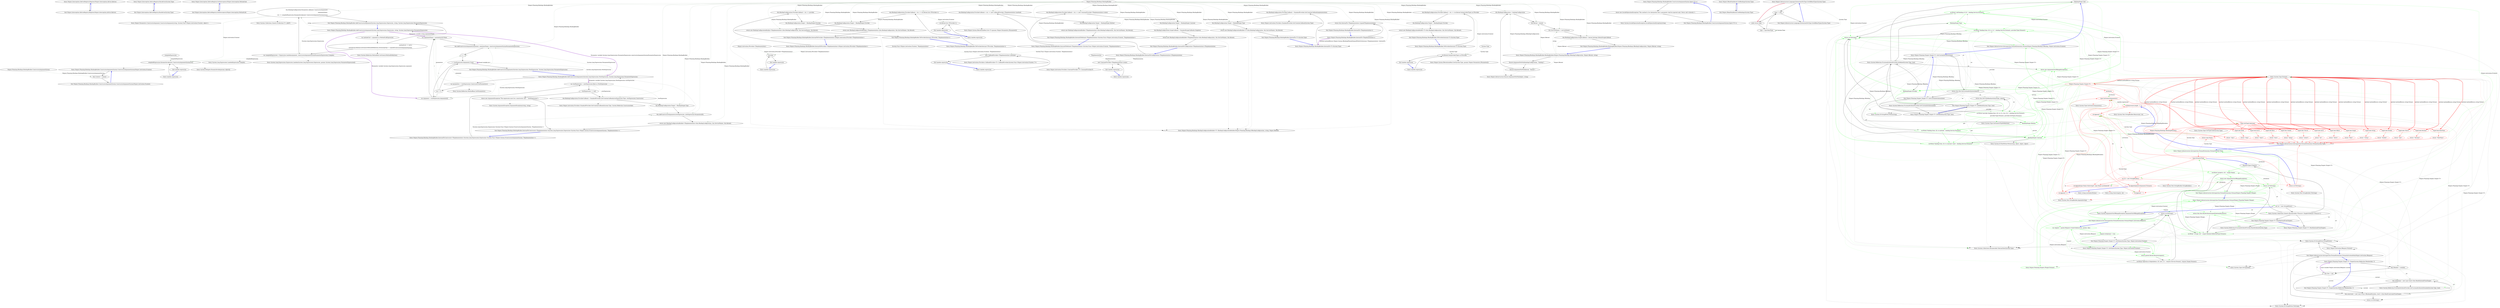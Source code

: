 digraph  {
n0 [label="Entry Ninject.Interception.IAdviceRegistry.Register(Ninject.Interception.Advice.IAdvice)", span="9-9", cluster="Ninject.Interception.IAdviceRegistry.Register(Ninject.Interception.Advice.IAdvice)"];
n1 [label="Exit Ninject.Interception.IAdviceRegistry.Register(Ninject.Interception.Advice.IAdvice)", span="9-9", cluster="Ninject.Interception.IAdviceRegistry.Register(Ninject.Interception.Advice.IAdvice)"];
n2 [label="Entry Ninject.Interception.IAdviceRegistry.HasAdvice(System.Type)", span="10-10", cluster="Ninject.Interception.IAdviceRegistry.HasAdvice(System.Type)"];
n3 [label="Exit Ninject.Interception.IAdviceRegistry.HasAdvice(System.Type)", span="10-10", cluster="Ninject.Interception.IAdviceRegistry.HasAdvice(System.Type)"];
n4 [label="Entry Ninject.Interception.IAdviceRegistry.GetInterceptors(Ninject.Interception.MethodCall)", span="11-11", cluster="Ninject.Interception.IAdviceRegistry.GetInterceptors(Ninject.Interception.MethodCall)"];
n5 [label="Exit Ninject.Interception.IAdviceRegistry.GetInterceptors(Ninject.Interception.MethodCall)", span="11-11", cluster="Ninject.Interception.IAdviceRegistry.GetInterceptors(Ninject.Interception.MethodCall)"];
m0_95 [label="Entry System.Collections.Generic.ICollection<T>.Add(T)", span="0-0", cluster="System.Collections.Generic.ICollection<T>.Add(T)", file="BindingBuilder.cs"];
m0_38 [label="Entry Ninject.Planning.Bindings.BindingBuilder.InternalToProvider<TImplementation>(Ninject.Activation.IProvider<TImplementation>)", span="131-131", cluster="Ninject.Planning.Bindings.BindingBuilder.InternalToProvider<TImplementation>(Ninject.Activation.IProvider<TImplementation>)", file="BindingBuilder.cs"];
m0_39 [label="this.BindingConfiguration.ProviderCallback = ctx => provider", span="133-133", cluster="Ninject.Planning.Bindings.BindingBuilder.InternalToProvider<TImplementation>(Ninject.Activation.IProvider<TImplementation>)", file="BindingBuilder.cs"];
m0_40 [label="this.BindingConfiguration.Target = BindingTarget.Provider", span="134-134", cluster="Ninject.Planning.Bindings.BindingBuilder.InternalToProvider<TImplementation>(Ninject.Activation.IProvider<TImplementation>)", file="BindingBuilder.cs"];
m0_41 [label="return new BindingConfigurationBuilder<TImplementation>(this.BindingConfiguration, this.ServiceNames, this.Kernel);", span="136-136", cluster="Ninject.Planning.Bindings.BindingBuilder.InternalToProvider<TImplementation>(Ninject.Activation.IProvider<TImplementation>)", file="BindingBuilder.cs"];
m0_42 [label="Exit Ninject.Planning.Bindings.BindingBuilder.InternalToProvider<TImplementation>(Ninject.Activation.IProvider<TImplementation>)", span="131-131", cluster="Ninject.Planning.Bindings.BindingBuilder.InternalToProvider<TImplementation>(Ninject.Activation.IProvider<TImplementation>)", file="BindingBuilder.cs"];
m0_85 [label="Entry Ninject.Planning.Bindings.BindingBuilder.AddConstructorArgument(System.Linq.Expressions.Expression, string, System.Linq.Expressions.ParameterExpression)", span="217-217", cluster="Ninject.Planning.Bindings.BindingBuilder.AddConstructorArgument(System.Linq.Expressions.Expression, string, System.Linq.Expressions.ParameterExpression)", file="BindingBuilder.cs"];
m0_86 [label="var methodCall = argument as MethodCallExpression", span="219-219", cluster="Ninject.Planning.Bindings.BindingBuilder.AddConstructorArgument(System.Linq.Expressions.Expression, string, System.Linq.Expressions.ParameterExpression)", file="BindingBuilder.cs"];
m0_88 [label="var compiledExpression = Expression.Lambda(argument, constructorArgumentSyntaxParameterExpression).Compile()", span="223-223", cluster="Ninject.Planning.Bindings.BindingBuilder.AddConstructorArgument(System.Linq.Expressions.Expression, string, System.Linq.Expressions.ParameterExpression)", file="BindingBuilder.cs"];
m0_89 [label="this.BindingConfiguration.Parameters.Add(new ConstructorArgument(\r\n                    argumentName,\r\n                    ctx => compiledExpression.DynamicInvoke(new ConstructorArgumentSyntax(ctx))))", span="224-226", cluster="Ninject.Planning.Bindings.BindingBuilder.AddConstructorArgument(System.Linq.Expressions.Expression, string, System.Linq.Expressions.ParameterExpression)", file="BindingBuilder.cs"];
m0_87 [label="methodCall == null ||\r\n                methodCall.Method.GetGenericMethodDefinition().DeclaringType != typeof(IConstructorArgumentSyntax)", span="220-221", cluster="Ninject.Planning.Bindings.BindingBuilder.AddConstructorArgument(System.Linq.Expressions.Expression, string, System.Linq.Expressions.ParameterExpression)", file="BindingBuilder.cs"];
m0_90 [label="Exit Ninject.Planning.Bindings.BindingBuilder.AddConstructorArgument(System.Linq.Expressions.Expression, string, System.Linq.Expressions.ParameterExpression)", span="217-217", cluster="Ninject.Planning.Bindings.BindingBuilder.AddConstructorArgument(System.Linq.Expressions.Expression, string, System.Linq.Expressions.ParameterExpression)", file="BindingBuilder.cs"];
m0_29 [label="Entry Ninject.Planning.Bindings.BindingBuilder.InternalToMethod<TImplementation>(System.Func<Ninject.Activation.IContext, TImplementation>)", span="117-117", cluster="Ninject.Planning.Bindings.BindingBuilder.InternalToMethod<TImplementation>(System.Func<Ninject.Activation.IContext, TImplementation>)", file="BindingBuilder.cs"];
m0_30 [label="this.BindingConfiguration.ProviderCallback = ctx => new CallbackProvider<TImplementation>(method)", span="119-119", cluster="Ninject.Planning.Bindings.BindingBuilder.InternalToMethod<TImplementation>(System.Func<Ninject.Activation.IContext, TImplementation>)", file="BindingBuilder.cs"];
m0_31 [label="this.BindingConfiguration.Target = BindingTarget.Method", span="120-120", cluster="Ninject.Planning.Bindings.BindingBuilder.InternalToMethod<TImplementation>(System.Func<Ninject.Activation.IContext, TImplementation>)", file="BindingBuilder.cs"];
m0_32 [label="return new BindingConfigurationBuilder<TImplementation>(this.BindingConfiguration, this.ServiceNames, this.Kernel);", span="122-122", cluster="Ninject.Planning.Bindings.BindingBuilder.InternalToMethod<TImplementation>(System.Func<Ninject.Activation.IContext, TImplementation>)", file="BindingBuilder.cs"];
m0_33 [label="Exit Ninject.Planning.Bindings.BindingBuilder.InternalToMethod<TImplementation>(System.Func<Ninject.Activation.IContext, TImplementation>)", span="117-117", cluster="Ninject.Planning.Bindings.BindingBuilder.InternalToMethod<TImplementation>(System.Func<Ninject.Activation.IContext, TImplementation>)", file="BindingBuilder.cs"];
m0_103 [label="Entry Ninject.Planning.Bindings.BindingBuilder.ConstructorArgumentSyntax.Inject<T1>()", span="259-259", cluster="Ninject.Planning.Bindings.BindingBuilder.ConstructorArgumentSyntax.Inject<T1>()", file="BindingBuilder.cs"];
m0_104 [label="throw new InvalidOperationException(''This method is for declaration that a parameter shall be injected only! Never call it directly.'');", span="261-261", cluster="Ninject.Planning.Bindings.BindingBuilder.ConstructorArgumentSyntax.Inject<T1>()", file="BindingBuilder.cs"];
m0_105 [label="Exit Ninject.Planning.Bindings.BindingBuilder.ConstructorArgumentSyntax.Inject<T1>()", span="259-259", cluster="Ninject.Planning.Bindings.BindingBuilder.ConstructorArgumentSyntax.Inject<T1>()", file="BindingBuilder.cs"];
m0_28 [label="Entry Ninject.Activation.Providers.ConstantProvider<T>.ConstantProvider(T)", span="31-31", cluster="Ninject.Activation.Providers.ConstantProvider<T>.ConstantProvider(T)", file="BindingBuilder.cs"];
m0_100 [label="Entry System.Delegate.DynamicInvoke(params object[])", span="0-0", cluster="System.Delegate.DynamicInvoke(params object[])", file="BindingBuilder.cs"];
m0_37 [label="Entry Ninject.Activation.Providers.CallbackProvider<T>.CallbackProvider(System.Func<Ninject.Activation.IContext, T>)", span="31-31", cluster="Ninject.Activation.Providers.CallbackProvider<T>.CallbackProvider(System.Func<Ninject.Activation.IContext, T>)", file="BindingBuilder.cs"];
m0_8 [label="Entry Ninject.Infrastructure.Ensure.ArgumentNotNull(object, string)", span="17-17", cluster="Ninject.Infrastructure.Ensure.ArgumentNotNull(object, string)", file="BindingBuilder.cs"];
m0_106 [label="Entry System.InvalidOperationException.InvalidOperationException(string)", span="0-0", cluster="System.InvalidOperationException.InvalidOperationException(string)", file="BindingBuilder.cs"];
m0_74 [label="Entry Ninject.Activation.Providers.StandardProvider.GetCreationCallback(System.Type, System.Reflection.ConstructorInfo)", span="147-147", cluster="Ninject.Activation.Providers.StandardProvider.GetCreationCallback(System.Type, System.Reflection.ConstructorInfo)", file="BindingBuilder.cs"];
m0_93 [label="Entry System.Linq.Expressions.LambdaExpression.Compile()", span="0-0", cluster="System.Linq.Expressions.LambdaExpression.Compile()", file="BindingBuilder.cs"];
m0_99 [label="Entry Ninject.Planning.Bindings.BindingBuilder.ConstructorArgumentSyntax.ConstructorArgumentSyntax(Ninject.Activation.IContext)", span="239-239", cluster="Ninject.Planning.Bindings.BindingBuilder.ConstructorArgumentSyntax.ConstructorArgumentSyntax(Ninject.Activation.IContext)", file="BindingBuilder.cs"];
m0_101 [label="this.Context = context", span="241-241", cluster="Ninject.Planning.Bindings.BindingBuilder.ConstructorArgumentSyntax.ConstructorArgumentSyntax(Ninject.Activation.IContext)", file="BindingBuilder.cs"];
m0_102 [label="Exit Ninject.Planning.Bindings.BindingBuilder.ConstructorArgumentSyntax.ConstructorArgumentSyntax(Ninject.Activation.IContext)", span="239-239", cluster="Ninject.Planning.Bindings.BindingBuilder.ConstructorArgumentSyntax.ConstructorArgumentSyntax(Ninject.Activation.IContext)", file="BindingBuilder.cs"];
m0_92 [label="Entry System.Linq.Expressions.Expression.Lambda(System.Linq.Expressions.Expression, params System.Linq.Expressions.ParameterExpression[])", span="0-0", cluster="System.Linq.Expressions.Expression.Lambda(System.Linq.Expressions.Expression, params System.Linq.Expressions.ParameterExpression[])", file="BindingBuilder.cs"];
m0_64 [label="Entry Ninject.Planning.Bindings.BindingBuilder.InternalToConstructor<TImplementation>(System.Linq.Expressions.Expression<System.Func<Ninject.Syntax.IConstructorArgumentSyntax, TImplementation>>)", span="177-177", cluster="Ninject.Planning.Bindings.BindingBuilder.InternalToConstructor<TImplementation>(System.Linq.Expressions.Expression<System.Func<Ninject.Syntax.IConstructorArgumentSyntax, TImplementation>>)", file="BindingBuilder.cs"];
m0_65 [label="var ctorExpression = newExpression.Body as NewExpression", span="180-180", cluster="Ninject.Planning.Bindings.BindingBuilder.InternalToConstructor<TImplementation>(System.Linq.Expressions.Expression<System.Func<Ninject.Syntax.IConstructorArgumentSyntax, TImplementation>>)", file="BindingBuilder.cs"];
m0_70 [label="this.AddConstructorArguments(ctorExpression, newExpression.Parameters[0])", span="188-188", cluster="Ninject.Planning.Bindings.BindingBuilder.InternalToConstructor<TImplementation>(System.Linq.Expressions.Expression<System.Func<Ninject.Syntax.IConstructorArgumentSyntax, TImplementation>>)", file="BindingBuilder.cs"];
m0_66 [label="ctorExpression == null", span="181-181", cluster="Ninject.Planning.Bindings.BindingBuilder.InternalToConstructor<TImplementation>(System.Linq.Expressions.Expression<System.Func<Ninject.Syntax.IConstructorArgumentSyntax, TImplementation>>)", file="BindingBuilder.cs"];
m0_68 [label="this.BindingConfiguration.ProviderCallback = StandardProvider.GetCreationCallback(ctorExpression.Type, ctorExpression.Constructor)", span="186-186", cluster="Ninject.Planning.Bindings.BindingBuilder.InternalToConstructor<TImplementation>(System.Linq.Expressions.Expression<System.Func<Ninject.Syntax.IConstructorArgumentSyntax, TImplementation>>)", file="BindingBuilder.cs"];
m0_67 [label="throw new ArgumentException(''The expression must be a constructor call.'', ''newExpression'');", span="183-183", cluster="Ninject.Planning.Bindings.BindingBuilder.InternalToConstructor<TImplementation>(System.Linq.Expressions.Expression<System.Func<Ninject.Syntax.IConstructorArgumentSyntax, TImplementation>>)", file="BindingBuilder.cs"];
m0_69 [label="this.BindingConfiguration.Target = BindingTarget.Type", span="187-187", cluster="Ninject.Planning.Bindings.BindingBuilder.InternalToConstructor<TImplementation>(System.Linq.Expressions.Expression<System.Func<Ninject.Syntax.IConstructorArgumentSyntax, TImplementation>>)", file="BindingBuilder.cs"];
m0_71 [label="return new BindingConfigurationBuilder<TImplementation>(this.BindingConfiguration, this.ServiceNames, this.Kernel);", span="190-190", cluster="Ninject.Planning.Bindings.BindingBuilder.InternalToConstructor<TImplementation>(System.Linq.Expressions.Expression<System.Func<Ninject.Syntax.IConstructorArgumentSyntax, TImplementation>>)", file="BindingBuilder.cs"];
m0_72 [label="Exit Ninject.Planning.Bindings.BindingBuilder.InternalToConstructor<TImplementation>(System.Linq.Expressions.Expression<System.Func<Ninject.Syntax.IConstructorArgumentSyntax, TImplementation>>)", span="177-177", cluster="Ninject.Planning.Bindings.BindingBuilder.InternalToConstructor<TImplementation>(System.Linq.Expressions.Expression<System.Func<Ninject.Syntax.IConstructorArgumentSyntax, TImplementation>>)", file="BindingBuilder.cs"];
m0_63 [label="Entry Ninject.Syntax.IResolutionRoot.Get(System.Type, params Ninject.Parameters.IParameter[])", span="148-148", cluster="Ninject.Syntax.IResolutionRoot.Get(System.Type, params Ninject.Parameters.IParameter[])", file="BindingBuilder.cs"];
m0_75 [label="Entry Ninject.Planning.Bindings.BindingBuilder.AddConstructorArguments(System.Linq.Expressions.NewExpression, System.Linq.Expressions.ParameterExpression)", span="198-198", cluster="Ninject.Planning.Bindings.BindingBuilder.AddConstructorArguments(System.Linq.Expressions.NewExpression, System.Linq.Expressions.ParameterExpression)", file="BindingBuilder.cs"];
m0_76 [label="var parameters = ctorExpression.Constructor.GetParameters()", span="200-200", cluster="Ninject.Planning.Bindings.BindingBuilder.AddConstructorArguments(System.Linq.Expressions.NewExpression, System.Linq.Expressions.ParameterExpression)", file="BindingBuilder.cs"];
m0_78 [label="i < ctorExpression.Arguments.Count", span="202-202", cluster="Ninject.Planning.Bindings.BindingBuilder.AddConstructorArguments(System.Linq.Expressions.NewExpression, System.Linq.Expressions.ParameterExpression)", file="BindingBuilder.cs"];
m0_79 [label="var argument = ctorExpression.Arguments[i]", span="204-204", cluster="Ninject.Planning.Bindings.BindingBuilder.AddConstructorArguments(System.Linq.Expressions.NewExpression, System.Linq.Expressions.ParameterExpression)", file="BindingBuilder.cs"];
m0_81 [label="this.AddConstructorArgument(argument, argumentName, constructorArgumentSyntaxParameterExpression)", span="207-207", cluster="Ninject.Planning.Bindings.BindingBuilder.AddConstructorArguments(System.Linq.Expressions.NewExpression, System.Linq.Expressions.ParameterExpression)", file="BindingBuilder.cs"];
m0_77 [label="var i = 0", span="202-202", cluster="Ninject.Planning.Bindings.BindingBuilder.AddConstructorArguments(System.Linq.Expressions.NewExpression, System.Linq.Expressions.ParameterExpression)", file="BindingBuilder.cs"];
m0_80 [label="var argumentName = parameters[i].Name", span="205-205", cluster="Ninject.Planning.Bindings.BindingBuilder.AddConstructorArguments(System.Linq.Expressions.NewExpression, System.Linq.Expressions.ParameterExpression)", file="BindingBuilder.cs"];
m0_82 [label="i++", span="202-202", cluster="Ninject.Planning.Bindings.BindingBuilder.AddConstructorArguments(System.Linq.Expressions.NewExpression, System.Linq.Expressions.ParameterExpression)", file="BindingBuilder.cs"];
m0_83 [label="Exit Ninject.Planning.Bindings.BindingBuilder.AddConstructorArguments(System.Linq.Expressions.NewExpression, System.Linq.Expressions.ParameterExpression)", span="198-198", cluster="Ninject.Planning.Bindings.BindingBuilder.AddConstructorArguments(System.Linq.Expressions.NewExpression, System.Linq.Expressions.ParameterExpression)", file="BindingBuilder.cs"];
m0_46 [label="Entry Ninject.Planning.Bindings.BindingBuilder.ToProviderInternal<TProvider, TImplementation>()", span="146-146", cluster="Ninject.Planning.Bindings.BindingBuilder.ToProviderInternal<TProvider, TImplementation>()", file="BindingBuilder.cs"];
m0_47 [label="this.BindingConfiguration.ProviderCallback = ctx => ctx.Kernel.Get<TProvider>()", span="149-149", cluster="Ninject.Planning.Bindings.BindingBuilder.ToProviderInternal<TProvider, TImplementation>()", file="BindingBuilder.cs"];
m0_48 [label="this.BindingConfiguration.Target = BindingTarget.Provider", span="150-150", cluster="Ninject.Planning.Bindings.BindingBuilder.ToProviderInternal<TProvider, TImplementation>()", file="BindingBuilder.cs"];
m0_49 [label="return new BindingConfigurationBuilder<TImplementation>(this.BindingConfiguration, this.ServiceNames, this.Kernel);", span="152-152", cluster="Ninject.Planning.Bindings.BindingBuilder.ToProviderInternal<TProvider, TImplementation>()", file="BindingBuilder.cs"];
m0_50 [label="Exit Ninject.Planning.Bindings.BindingBuilder.ToProviderInternal<TProvider, TImplementation>()", span="146-146", cluster="Ninject.Planning.Bindings.BindingBuilder.ToProviderInternal<TProvider, TImplementation>()", file="BindingBuilder.cs"];
m0_54 [label="Entry Ninject.Syntax.IResolutionRoot.Get<T>(params Ninject.Parameters.IParameter[])", span="34-34", cluster="Ninject.Syntax.IResolutionRoot.Get<T>(params Ninject.Parameters.IParameter[])", file="BindingBuilder.cs"];
m0_91 [label="Entry System.Reflection.MethodInfo.GetGenericMethodDefinition()", span="0-0", cluster="System.Reflection.MethodInfo.GetGenericMethodDefinition()", file="BindingBuilder.cs"];
m0_96 [label="Entry lambda expression", span="226-226", cluster="lambda expression", file="BindingBuilder.cs"];
m0_26 [label="new ConstantProvider<TImplementation>(value)", span="104-104", cluster="lambda expression", file="BindingBuilder.cs"];
m0_25 [label="Entry lambda expression", span="104-104", cluster="lambda expression", file="BindingBuilder.cs"];
m0_27 [label="Exit lambda expression", span="104-104", cluster="lambda expression", file="BindingBuilder.cs"];
m0_35 [label="new CallbackProvider<TImplementation>(method)", span="119-119", cluster="lambda expression", file="BindingBuilder.cs"];
m0_34 [label="Entry lambda expression", span="119-119", cluster="lambda expression", file="BindingBuilder.cs"];
m0_36 [label="Exit lambda expression", span="119-119", cluster="lambda expression", file="BindingBuilder.cs"];
m0_44 [label=provider, span="133-133", cluster="lambda expression", file="BindingBuilder.cs"];
m0_43 [label="Entry lambda expression", span="133-133", cluster="lambda expression", file="BindingBuilder.cs"];
m0_45 [label="Exit lambda expression", span="133-133", cluster="lambda expression", file="BindingBuilder.cs"];
m0_52 [label="ctx.Kernel.Get<TProvider>()", span="149-149", cluster="lambda expression", file="BindingBuilder.cs"];
m0_51 [label="Entry lambda expression", span="149-149", cluster="lambda expression", file="BindingBuilder.cs"];
m0_53 [label="Exit lambda expression", span="149-149", cluster="lambda expression", file="BindingBuilder.cs"];
m0_61 [label="ctx.Kernel.Get(providerType) as IProvider", span="164-164", cluster="lambda expression", file="BindingBuilder.cs"];
m0_60 [label="Entry lambda expression", span="164-164", cluster="lambda expression", file="BindingBuilder.cs"];
m0_62 [label="Exit lambda expression", span="164-164", cluster="lambda expression", file="BindingBuilder.cs"];
m0_97 [label="compiledExpression.DynamicInvoke(new ConstructorArgumentSyntax(ctx))", span="226-226", cluster="lambda expression", file="BindingBuilder.cs"];
m0_98 [label="Exit lambda expression", span="226-226", cluster="lambda expression", file="BindingBuilder.cs"];
m0_12 [label="Entry Ninject.Planning.Bindings.BindingBuilder.InternalTo<T>(System.Type)", span="88-88", cluster="Ninject.Planning.Bindings.BindingBuilder.InternalTo<T>(System.Type)", file="BindingBuilder.cs"];
m0_13 [label="this.BindingConfiguration.ProviderCallback = StandardProvider.GetCreationCallback(implementation)", span="90-90", cluster="Ninject.Planning.Bindings.BindingBuilder.InternalTo<T>(System.Type)", file="BindingBuilder.cs"];
m0_14 [label="this.BindingConfiguration.Target = BindingTarget.Type", span="91-91", cluster="Ninject.Planning.Bindings.BindingBuilder.InternalTo<T>(System.Type)", file="BindingBuilder.cs"];
m0_15 [label="return new BindingConfigurationBuilder<T>(this.BindingConfiguration, this.ServiceNames, this.Kernel);", span="93-93", cluster="Ninject.Planning.Bindings.BindingBuilder.InternalTo<T>(System.Type)", file="BindingBuilder.cs"];
m0_16 [label="Exit Ninject.Planning.Bindings.BindingBuilder.InternalTo<T>(System.Type)", span="88-88", cluster="Ninject.Planning.Bindings.BindingBuilder.InternalTo<T>(System.Type)", file="BindingBuilder.cs"];
m0_0 [label="Entry Ninject.Planning.Bindings.BindingBuilder.BindingBuilder(Ninject.Planning.Bindings.IBindingConfiguration, Ninject.IKernel, string)", span="46-46", cluster="Ninject.Planning.Bindings.BindingBuilder.BindingBuilder(Ninject.Planning.Bindings.IBindingConfiguration, Ninject.IKernel, string)", file="BindingBuilder.cs"];
m0_1 [label="Ensure.ArgumentNotNull(bindingConfiguration, ''binding'')", span="48-48", cluster="Ninject.Planning.Bindings.BindingBuilder.BindingBuilder(Ninject.Planning.Bindings.IBindingConfiguration, Ninject.IKernel, string)", file="BindingBuilder.cs"];
m0_2 [label="Ensure.ArgumentNotNull(kernel, ''kernel'')", span="49-49", cluster="Ninject.Planning.Bindings.BindingBuilder.BindingBuilder(Ninject.Planning.Bindings.IBindingConfiguration, Ninject.IKernel, string)", file="BindingBuilder.cs"];
m0_3 [label="this.BindingConfiguration = bindingConfiguration", span="50-50", cluster="Ninject.Planning.Bindings.BindingBuilder.BindingBuilder(Ninject.Planning.Bindings.IBindingConfiguration, Ninject.IKernel, string)", file="BindingBuilder.cs"];
m0_4 [label="this.Kernel = kernel", span="51-51", cluster="Ninject.Planning.Bindings.BindingBuilder.BindingBuilder(Ninject.Planning.Bindings.IBindingConfiguration, Ninject.IKernel, string)", file="BindingBuilder.cs"];
m0_5 [label="this.ServiceNames = serviceNames", span="52-52", cluster="Ninject.Planning.Bindings.BindingBuilder.BindingBuilder(Ninject.Planning.Bindings.IBindingConfiguration, Ninject.IKernel, string)", file="BindingBuilder.cs"];
m0_6 [label="this.BindingConfiguration.ScopeCallback = kernel.Settings.DefaultScopeCallback", span="53-53", cluster="Ninject.Planning.Bindings.BindingBuilder.BindingBuilder(Ninject.Planning.Bindings.IBindingConfiguration, Ninject.IKernel, string)", file="BindingBuilder.cs"];
m0_7 [label="Exit Ninject.Planning.Bindings.BindingBuilder.BindingBuilder(Ninject.Planning.Bindings.IBindingConfiguration, Ninject.IKernel, string)", span="46-46", cluster="Ninject.Planning.Bindings.BindingBuilder.BindingBuilder(Ninject.Planning.Bindings.IBindingConfiguration, Ninject.IKernel, string)", file="BindingBuilder.cs"];
m0_19 [label="Entry Ninject.Planning.Bindings.BindingBuilder.InternalToConfiguration<TImplementation>(TImplementation)", span="102-102", cluster="Ninject.Planning.Bindings.BindingBuilder.InternalToConfiguration<TImplementation>(TImplementation)", file="BindingBuilder.cs"];
m0_20 [label="this.BindingConfiguration.ProviderCallback = ctx => new ConstantProvider<TImplementation>(value)", span="104-104", cluster="Ninject.Planning.Bindings.BindingBuilder.InternalToConfiguration<TImplementation>(TImplementation)", file="BindingBuilder.cs"];
m0_21 [label="this.BindingConfiguration.Target = BindingTarget.Constant", span="105-105", cluster="Ninject.Planning.Bindings.BindingBuilder.InternalToConfiguration<TImplementation>(TImplementation)", file="BindingBuilder.cs"];
m0_22 [label="this.BindingConfiguration.ScopeCallback = StandardScopeCallbacks.Singleton", span="106-106", cluster="Ninject.Planning.Bindings.BindingBuilder.InternalToConfiguration<TImplementation>(TImplementation)", file="BindingBuilder.cs"];
m0_23 [label="return new BindingConfigurationBuilder<TImplementation>(this.BindingConfiguration, this.ServiceNames, this.Kernel);", span="108-108", cluster="Ninject.Planning.Bindings.BindingBuilder.InternalToConfiguration<TImplementation>(TImplementation)", file="BindingBuilder.cs"];
m0_24 [label="Exit Ninject.Planning.Bindings.BindingBuilder.InternalToConfiguration<TImplementation>(TImplementation)", span="102-102", cluster="Ninject.Planning.Bindings.BindingBuilder.InternalToConfiguration<TImplementation>(TImplementation)", file="BindingBuilder.cs"];
m0_73 [label="Entry System.ArgumentException.ArgumentException(string, string)", span="0-0", cluster="System.ArgumentException.ArgumentException(string, string)", file="BindingBuilder.cs"];
m0_18 [label="Entry Ninject.Planning.Bindings.BindingConfigurationBuilder<T>.BindingConfigurationBuilder(Ninject.Planning.Bindings.IBindingConfiguration, string, Ninject.IKernel)", span="63-63", cluster="Ninject.Planning.Bindings.BindingConfigurationBuilder<T>.BindingConfigurationBuilder(Ninject.Planning.Bindings.IBindingConfiguration, string, Ninject.IKernel)", file="BindingBuilder.cs"];
m0_55 [label="Entry Ninject.Planning.Bindings.BindingBuilder.ToProviderInternal<T>(System.Type)", span="162-162", cluster="Ninject.Planning.Bindings.BindingBuilder.ToProviderInternal<T>(System.Type)", file="BindingBuilder.cs"];
m0_56 [label="this.BindingConfiguration.ProviderCallback = ctx => ctx.Kernel.Get(providerType) as IProvider", span="164-164", cluster="Ninject.Planning.Bindings.BindingBuilder.ToProviderInternal<T>(System.Type)", file="BindingBuilder.cs"];
m0_57 [label="this.BindingConfiguration.Target = BindingTarget.Provider", span="165-165", cluster="Ninject.Planning.Bindings.BindingBuilder.ToProviderInternal<T>(System.Type)", file="BindingBuilder.cs"];
m0_58 [label="return new BindingConfigurationBuilder<T>(this.BindingConfiguration, this.ServiceNames, this.Kernel);", span="167-167", cluster="Ninject.Planning.Bindings.BindingBuilder.ToProviderInternal<T>(System.Type)", file="BindingBuilder.cs"];
m0_59 [label="Exit Ninject.Planning.Bindings.BindingBuilder.ToProviderInternal<T>(System.Type)", span="162-162", cluster="Ninject.Planning.Bindings.BindingBuilder.ToProviderInternal<T>(System.Type)", file="BindingBuilder.cs"];
m0_84 [label="Entry System.Reflection.MethodBase.GetParameters()", span="0-0", cluster="System.Reflection.MethodBase.GetParameters()", file="BindingBuilder.cs"];
m0_17 [label="Entry Ninject.Activation.Providers.StandardProvider.GetCreationCallback(System.Type)", span="134-134", cluster="Ninject.Activation.Providers.StandardProvider.GetCreationCallback(System.Type)", file="BindingBuilder.cs"];
m0_9 [label="Entry Ninject.Planning.Bindings.BindingBuilder.InternalTo<TImplementation>()", span="77-77", cluster="Ninject.Planning.Bindings.BindingBuilder.InternalTo<TImplementation>()", file="BindingBuilder.cs"];
m0_10 [label="return this.InternalTo<TImplementation>(typeof(TImplementation));", span="79-79", cluster="Ninject.Planning.Bindings.BindingBuilder.InternalTo<TImplementation>()", file="BindingBuilder.cs"];
m0_11 [label="Exit Ninject.Planning.Bindings.BindingBuilder.InternalTo<TImplementation>()", span="77-77", cluster="Ninject.Planning.Bindings.BindingBuilder.InternalTo<TImplementation>()", file="BindingBuilder.cs"];
m0_94 [label="Entry Ninject.Parameters.ConstructorArgument.ConstructorArgument(string, System.Func<Ninject.Activation.IContext, object>)", span="50-50", cluster="Ninject.Parameters.ConstructorArgument.ConstructorArgument(string, System.Func<Ninject.Activation.IContext, object>)", file="BindingBuilder.cs"];
m0_107 [label="Ninject.Planning.Bindings.BindingBuilder", span="", file="BindingBuilder.cs"];
m0_108 [label=TImplementation, span="", file="BindingBuilder.cs"];
m0_109 [label="System.Func<Ninject.Activation.IContext, TImplementation>", span="", file="BindingBuilder.cs"];
m0_110 [label="Ninject.Activation.IProvider<TImplementation>", span="", file="BindingBuilder.cs"];
m0_111 [label="System.Type", span="", file="BindingBuilder.cs"];
m0_112 [label=compiledExpression, span="", file="BindingBuilder.cs"];
m0_113 [label="Ninject.Planning.Bindings.BindingBuilder.ConstructorArgumentSyntax", span="", file="BindingBuilder.cs"];
m1_0 [label="Entry Ninject.IReadOnlyKernel.GetBindings(System.Type)", span="21-21", cluster="Ninject.IReadOnlyKernel.GetBindings(System.Type)", file="ConstructorSelectionTests.cs"];
m1_1 [label="Exit Ninject.IReadOnlyKernel.GetBindings(System.Type)", span="21-21", cluster="Ninject.IReadOnlyKernel.GetBindings(System.Type)", file="ConstructorSelectionTests.cs"];
m2_0 [label="Entry Ninject.Infrastructure.Language.ExtensionsForType.GetAllBaseTypes(System.Type)", span="37-37", cluster="Ninject.Infrastructure.Language.ExtensionsForType.GetAllBaseTypes(System.Type)", file="ExtensionsForType.cs"];
m2_1 [label="type != null", span="39-39", cluster="Ninject.Infrastructure.Language.ExtensionsForType.GetAllBaseTypes(System.Type)", file="ExtensionsForType.cs"];
m2_2 [label="yield return type;", span="41-41", cluster="Ninject.Infrastructure.Language.ExtensionsForType.GetAllBaseTypes(System.Type)", file="ExtensionsForType.cs"];
m2_3 [label="type = type.BaseType", span="42-42", cluster="Ninject.Infrastructure.Language.ExtensionsForType.GetAllBaseTypes(System.Type)", file="ExtensionsForType.cs"];
m2_4 [label="Exit Ninject.Infrastructure.Language.ExtensionsForType.GetAllBaseTypes(System.Type)", span="37-37", cluster="Ninject.Infrastructure.Language.ExtensionsForType.GetAllBaseTypes(System.Type)", file="ExtensionsForType.cs"];
m3_20 [label="BindingTarget.Self", span="70-70", cluster="Ninject.Infrastructure.Introspection.FormatExtensions.Format(Ninject.Planning.Bindings.IBinding, Ninject.Activation.IContext)", file="FormatExtensions.cs"];
m3_21 [label="sw.Write(''self-binding of {0}'', binding.Service.Format())", span="71-71", cluster="Ninject.Infrastructure.Introspection.FormatExtensions.Format(Ninject.Planning.Bindings.IBinding, Ninject.Activation.IContext)", color=green, community=0, file="FormatExtensions.cs"];
m3_22 [label="BindingTarget.Type", span="74-74", cluster="Ninject.Infrastructure.Introspection.FormatExtensions.Format(Ninject.Planning.Bindings.IBinding, Ninject.Activation.IContext)", color=green, community=0, file="FormatExtensions.cs"];
m3_24 [label="BindingTarget.Provider", span="78-78", cluster="Ninject.Infrastructure.Introspection.FormatExtensions.Format(Ninject.Planning.Bindings.IBinding, Ninject.Activation.IContext)", color=green, community=0, file="FormatExtensions.cs"];
m3_23 [label="sw.Write(''binding from {0} to {1}'', binding.Service.Format(), provider.Type.Format())", span="75-75", cluster="Ninject.Infrastructure.Introspection.FormatExtensions.Format(Ninject.Planning.Bindings.IBinding, Ninject.Activation.IContext)", color=green, community=0, file="FormatExtensions.cs"];
m3_28 [label="BindingTarget.Constant", span="87-87", cluster="Ninject.Infrastructure.Introspection.FormatExtensions.Format(Ninject.Planning.Bindings.IBinding, Ninject.Activation.IContext)", color=green, community=0, file="FormatExtensions.cs"];
m3_26 [label="BindingTarget.Method", span="83-83", cluster="Ninject.Infrastructure.Introspection.FormatExtensions.Format(Ninject.Planning.Bindings.IBinding, Ninject.Activation.IContext)", color=green, community=0, file="FormatExtensions.cs"];
m3_27 [label="sw.Write(''binding from {0} to method'', binding.Service.Format())", span="84-84", cluster="Ninject.Infrastructure.Introspection.FormatExtensions.Format(Ninject.Planning.Bindings.IBinding, Ninject.Activation.IContext)", color=green, community=0, file="FormatExtensions.cs"];
m3_30 [label="throw new ArgumentOutOfRangeException();", span="92-92", cluster="Ninject.Infrastructure.Introspection.FormatExtensions.Format(Ninject.Planning.Bindings.IBinding, Ninject.Activation.IContext)", color=green, community=0, file="FormatExtensions.cs"];
m3_29 [label="sw.Write(''binding from {0} to constant value'', binding.Service.Format())", span="88-88", cluster="Ninject.Infrastructure.Introspection.FormatExtensions.Format(Ninject.Planning.Bindings.IBinding, Ninject.Activation.IContext)", color=green, community=0, file="FormatExtensions.cs"];
m3_31 [label="return sw.ToString();", span="95-95", cluster="Ninject.Infrastructure.Introspection.FormatExtensions.Format(Ninject.Planning.Bindings.IBinding, Ninject.Activation.IContext)", color=green, community=0, file="FormatExtensions.cs"];
m3_25 [label="sw.Write(''provider binding from {0} to {1} (via {2})'', binding.Service.Format(),\r\n                            provider.Type.Format(), provider.GetType().Format())", span="79-80", cluster="Ninject.Infrastructure.Introspection.FormatExtensions.Format(Ninject.Planning.Bindings.IBinding, Ninject.Activation.IContext)", color=green, community=0, file="FormatExtensions.cs"];
m3_32 [label="Exit Ninject.Infrastructure.Introspection.FormatExtensions.Format(Ninject.Planning.Bindings.IBinding, Ninject.Activation.IContext)", span="56-56", cluster="Ninject.Infrastructure.Introspection.FormatExtensions.Format(Ninject.Planning.Bindings.IBinding, Ninject.Activation.IContext)", file="FormatExtensions.cs"];
m3_33 [label="Entry System.IO.StringWriter.Write(string)", span="0-0", cluster="System.IO.StringWriter.Write(string)", file="FormatExtensions.cs"];
m3_11 [label="Entry System.IO.StringWriter.ToString()", span="0-0", cluster="System.IO.StringWriter.ToString()", file="FormatExtensions.cs"];
m3_56 [label="MemberTypes.Property", span="136-136", cluster="Ninject.Infrastructure.Introspection.FormatExtensions.Format(Ninject.Planning.Targets.ITarget)", file="FormatExtensions.cs"];
m3_57 [label="sw.Write(''property {0}'', target.Name)", span="137-137", cluster="Ninject.Infrastructure.Introspection.FormatExtensions.Format(Ninject.Planning.Targets.ITarget)", color=green, community=0, file="FormatExtensions.cs"];
m3_58 [label="throw new ArgumentOutOfRangeException();", span="141-141", cluster="Ninject.Infrastructure.Introspection.FormatExtensions.Format(Ninject.Planning.Targets.ITarget)", color=green, community=0, file="FormatExtensions.cs"];
m3_60 [label="return sw.ToString();", span="146-146", cluster="Ninject.Infrastructure.Introspection.FormatExtensions.Format(Ninject.Planning.Targets.ITarget)", color=green, community=0, file="FormatExtensions.cs"];
m3_61 [label="Exit Ninject.Infrastructure.Introspection.FormatExtensions.Format(Ninject.Planning.Targets.ITarget)", span="122-122", cluster="Ninject.Infrastructure.Introspection.FormatExtensions.Format(Ninject.Planning.Targets.ITarget)", color=green, community=0, file="FormatExtensions.cs"];
m3_62 [label="Entry Ninject.Infrastructure.Introspection.FormatExtensions.Format(System.Type)", span="155-155", cluster="Ninject.Infrastructure.Introspection.FormatExtensions.Format(System.Type)", color=green, community=0, file="FormatExtensions.cs"];
m3_59 [label="sw.Write('' of type {0}'', target.Member.ReflectedType.Format())", span="144-144", cluster="Ninject.Infrastructure.Introspection.FormatExtensions.Format(Ninject.Planning.Targets.ITarget)", color=green, community=0, file="FormatExtensions.cs"];
m3_63 [label="type.IsGenericType", span="157-157", cluster="Ninject.Infrastructure.Introspection.FormatExtensions.Format(System.Type)", file="FormatExtensions.cs", color=red, community=0];
m3_34 [label="Entry Ninject.Planning.Targets.Target<T>.GetValues(System.Type, Ninject.Activation.IContext)", span="199-199", cluster="Ninject.Planning.Targets.Target<T>.GetValues(System.Type, Ninject.Activation.IContext)", file="FormatExtensions.cs"];
m3_109 [label="Entry System.Text.StringBuilder.Append(string)", span="0-0", cluster="System.Text.StringBuilder.Append(string)", file="FormatExtensions.cs"];
m3_40 [label="Entry System.ArgumentOutOfRangeException.ArgumentOutOfRangeException()", span="0-0", cluster="System.ArgumentOutOfRangeException.ArgumentOutOfRangeException()", file="FormatExtensions.cs"];
m3_47 [label="Exit Ninject.Infrastructure.Introspection.FormatExtensions.Format(Ninject.Activation.IRequest)", span="104-104", cluster="Ninject.Infrastructure.Introspection.FormatExtensions.Format(Ninject.Activation.IRequest)", color=green, community=0, file="FormatExtensions.cs"];
m3_48 [label="Entry Ninject.Planning.Targets.ITarget.Format()", span="122-122", cluster="Ninject.Planning.Targets.ITarget.Format()", color=green, community=0, file="FormatExtensions.cs"];
m3_49 [label="Entry Ninject.Infrastructure.Introspection.FormatExtensions.Format(Ninject.Planning.Targets.ITarget)", span="122-122", cluster="Ninject.Infrastructure.Introspection.FormatExtensions.Format(Ninject.Planning.Targets.ITarget)", color=green, community=0, file="FormatExtensions.cs"];
m3_50 [label="var sw = new StringWriter()", span="124-124", cluster="Ninject.Infrastructure.Introspection.FormatExtensions.Format(Ninject.Planning.Targets.ITarget)", file="FormatExtensions.cs"];
m3_64 [label="var sb = new StringBuilder()", span="159-159", cluster="Ninject.Infrastructure.Introspection.FormatExtensions.Format(System.Type)", file="FormatExtensions.cs", color=red, community=0];
m3_7 [label="Exit Ninject.Infrastructure.Introspection.FormatExtensions.FormatActivationPath(Ninject.Activation.IRequest)", span="34-34", cluster="Ninject.Infrastructure.Introspection.FormatExtensions.FormatActivationPath(Ninject.Activation.IRequest)", file="FormatExtensions.cs"];
m3_8 [label="Entry System.IO.StringWriter.StringWriter()", span="0-0", cluster="System.IO.StringWriter.StringWriter()", file="FormatExtensions.cs"];
m3_9 [label="Entry Ninject.Activation.IRequest.Format()", span="104-104", cluster="Ninject.Activation.IRequest.Format()", file="FormatExtensions.cs"];
m3_38 [label="Entry System.Type.GetGenericTypeDefinition()", span="0-0", cluster="System.Type.GetGenericTypeDefinition()", file="FormatExtensions.cs"];
m3_12 [label="Entry Ninject.Planning.Targets.Target<T>.GetCustomAttributes(bool)", span="131-131", cluster="Ninject.Planning.Targets.Target<T>.GetCustomAttributes(bool)", file="FormatExtensions.cs"];
m3_13 [label="return this.Site.GetCustomAttributes(inherit);", span="133-133", cluster="Ninject.Planning.Targets.Target<T>.GetCustomAttributes(bool)", file="FormatExtensions.cs"];
m3_14 [label="Exit Ninject.Planning.Targets.Target<T>.GetCustomAttributes(bool)", span="131-131", cluster="Ninject.Planning.Targets.Target<T>.GetCustomAttributes(bool)", file="FormatExtensions.cs"];
m3_16 [label="Entry Ninject.Planning.Targets.Target<T>.IsDefined(System.Type, bool)", span="142-142", cluster="Ninject.Planning.Targets.Target<T>.IsDefined(System.Type, bool)", file="FormatExtensions.cs"];
m3_18 [label="Exit Ninject.Planning.Targets.Target<T>.IsDefined(System.Type, bool)", span="142-142", cluster="Ninject.Planning.Targets.Target<T>.IsDefined(System.Type, bool)", file="FormatExtensions.cs"];
m3_19 [label="Entry System.Reflection.ICustomAttributeProvider.IsDefined(System.Type, bool)", span="0-0", cluster="System.Reflection.ICustomAttributeProvider.IsDefined(System.Type, bool)", file="FormatExtensions.cs"];
m3_15 [label="Entry System.Reflection.ICustomAttributeProvider.GetCustomAttributes(bool)", span="0-0", cluster="System.Reflection.ICustomAttributeProvider.GetCustomAttributes(bool)", file="FormatExtensions.cs"];
m3_17 [label="return this.Site.IsDefined(attributeType, inherit);", span="144-144", cluster="Ninject.Planning.Targets.Target<T>.IsDefined(System.Type, bool)", file="FormatExtensions.cs"];
m3_69 [label="sb.Append('', '')", span="167-167", cluster="Ninject.Infrastructure.Introspection.FormatExtensions.Format(System.Type)", file="FormatExtensions.cs", color=red, community=0];
m3_106 [label="Entry System.Text.StringBuilder.StringBuilder()", span="0-0", cluster="System.Text.StringBuilder.StringBuilder()", file="FormatExtensions.cs"];
m3_6 [label="return sw.ToString();", span="46-46", cluster="Ninject.Infrastructure.Introspection.FormatExtensions.FormatActivationPath(Ninject.Activation.IRequest)", file="FormatExtensions.cs"];
m3_112 [label="Entry System.Text.StringBuilder.ToString()", span="0-0", cluster="System.Text.StringBuilder.ToString()", file="FormatExtensions.cs"];
m3_10 [label="Entry System.Reflection.ICustomAttributeProvider.GetCustomAttributesExtended(System.Type, bool)", span="61-61", cluster="System.Reflection.ICustomAttributeProvider.GetCustomAttributesExtended(System.Type, bool)", file="FormatExtensions.cs"];
m3_39 [label="Entry System.IO.TextWriter.Write(string, object, object, object)", span="0-0", cluster="System.IO.TextWriter.Write(string, object, object, object)", file="FormatExtensions.cs"];
m3_45 [label="sw.Write(''Injection of dependency {0} into {1}'', request.Service.Format(), request.Target.Format())", span="111-111", cluster="Ninject.Infrastructure.Introspection.FormatExtensions.Format(Ninject.Activation.IRequest)", file="FormatExtensions.cs"];
m3_35 [label="Entry System.Type.Format()", span="155-155", cluster="System.Type.Format()", file="FormatExtensions.cs"];
m3_51 [label="Entry System.Collections.Generic.IEnumerable<TSource>.SingleOrDefault<TSource>()", span="0-0", cluster="System.Collections.Generic.IEnumerable<TSource>.SingleOrDefault<TSource>()", file="FormatExtensions.cs"];
m3_53 [label="return this.Site.HasAttribute(typeof(OptionalAttribute));", span="225-225", cluster="Ninject.Planning.Targets.Target<T>.ReadOptionalFromTarget()", file="FormatExtensions.cs", color=green, community=0];
m3_55 [label="Entry System.Reflection.ICustomAttributeProvider.HasAttribute(System.Type)", span="43-43", cluster="System.Reflection.ICustomAttributeProvider.HasAttribute(System.Type)", file="FormatExtensions.cs"];
m3_52 [label="Entry Ninject.Planning.Targets.Target<T>.ReadOptionalFromTarget()", span="223-223", cluster="Ninject.Planning.Targets.Target<T>.ReadOptionalFromTarget()", file="FormatExtensions.cs"];
m3_54 [label="Exit Ninject.Planning.Targets.Target<T>.ReadOptionalFromTarget()", span="223-223", cluster="Ninject.Planning.Targets.Target<T>.ReadOptionalFromTarget()", file="FormatExtensions.cs"];
m3_108 [label="Entry string.Substring(int, int)", span="0-0", cluster="string.Substring(int, int)", file="FormatExtensions.cs"];
m3_36 [label="Entry System.Collections.IEnumerable.ToArraySlow(System.Type)", span="67-67", cluster="System.Collections.IEnumerable.ToArraySlow(System.Type)", file="FormatExtensions.cs"];
m3_46 [label="return sw.ToString();", span="113-113", cluster="Ninject.Infrastructure.Introspection.FormatExtensions.Format(Ninject.Activation.IRequest)", file="FormatExtensions.cs"];
m3_0 [label="Entry Ninject.Planning.Targets.Target<T>.Target(System.Reflection.MemberInfo, T)", span="52-52", cluster="Ninject.Planning.Targets.Target<T>.Target(System.Reflection.MemberInfo, T)", file="FormatExtensions.cs"];
m3_1 [label="this.Member = member", span="54-54", cluster="Ninject.Planning.Targets.Target<T>.Target(System.Reflection.MemberInfo, T)", file="FormatExtensions.cs"];
m3_2 [label="this.Site = site", span="55-55", cluster="Ninject.Planning.Targets.Target<T>.Target(System.Reflection.MemberInfo, T)", file="FormatExtensions.cs"];
m3_4 [label="this.isOptional = new Lazy<bool>(this.ReadOptionalFromTarget)", span="58-58", cluster="Ninject.Planning.Targets.Target<T>.Target(System.Reflection.MemberInfo, T)", file="FormatExtensions.cs"];
m3_3 [label="this.constraint = new Lazy<Func<IBindingMetadata, bool>>(this.ReadConstraintFromTarget)", span="57-57", cluster="Ninject.Planning.Targets.Target<T>.Target(System.Reflection.MemberInfo, T)", file="FormatExtensions.cs"];
m3_5 [label="Exit Ninject.Planning.Targets.Target<T>.Target(System.Reflection.MemberInfo, T)", span="52-52", cluster="Ninject.Planning.Targets.Target<T>.Target(System.Reflection.MemberInfo, T)", file="FormatExtensions.cs"];
m3_37 [label="Entry System.Type.GetTypeInfo()", span="0-0", cluster="System.Type.GetTypeInfo()", file="FormatExtensions.cs"];
m3_73 [label="Type.GetTypeCode(type)", span="177-177", cluster="Ninject.Infrastructure.Introspection.FormatExtensions.Format(System.Type)", file="FormatExtensions.cs", color=red, community=0];
m3_65 [label="sb.Append(type.Name.Substring(0, type.Name.LastIndexOf('`')))", span="161-161", cluster="Ninject.Infrastructure.Introspection.FormatExtensions.Format(System.Type)", file="FormatExtensions.cs", color=red, community=0];
m3_110 [label="Entry System.Type.GetGenericArguments()", span="0-0", cluster="System.Type.GetGenericArguments()", file="FormatExtensions.cs"];
m3_70 [label="sb.Remove(sb.Length - 2, 2)", span="170-170", cluster="Ninject.Infrastructure.Introspection.FormatExtensions.Format(System.Type)", file="FormatExtensions.cs", color=red, community=0];
m3_67 [label="type.GetGenericArguments()", span="164-164", cluster="Ninject.Infrastructure.Introspection.FormatExtensions.Format(System.Type)", color=red, community=0, file="FormatExtensions.cs"];
m3_71 [label="sb.Append(''}'')", span="171-171", cluster="Ninject.Infrastructure.Introspection.FormatExtensions.Format(System.Type)", color=red, community=0, file="FormatExtensions.cs"];
m3_66 [label="sb.Append(''{'')", span="162-162", cluster="Ninject.Infrastructure.Introspection.FormatExtensions.Format(System.Type)", file="FormatExtensions.cs", color=red, community=0];
m3_68 [label="sb.Append(genericArgument.Format())", span="166-166", cluster="Ninject.Infrastructure.Introspection.FormatExtensions.Format(System.Type)", file="FormatExtensions.cs", color=red, community=0];
m3_72 [label="return sb.ToString();", span="173-173", cluster="Ninject.Infrastructure.Introspection.FormatExtensions.Format(System.Type)", file="FormatExtensions.cs", color=red, community=0];
m3_41 [label="var request = parent.Request.CreateChild(service, parent, this)", span="201-201", cluster="Ninject.Planning.Targets.Target<T>.GetValues(System.Type, Ninject.Activation.IContext)", file="FormatExtensions.cs", color=green, community=0];
m3_42 [label="request.IsOptional = true", span="202-202", cluster="Ninject.Planning.Targets.Target<T>.GetValues(System.Type, Ninject.Activation.IContext)", file="FormatExtensions.cs", color=green, community=0];
m3_43 [label="return parent.Kernel.Resolve(request);", span="203-203", cluster="Ninject.Planning.Targets.Target<T>.GetValues(System.Type, Ninject.Activation.IContext)", file="FormatExtensions.cs", color=green, community=0];
m3_44 [label="Exit Ninject.Planning.Targets.Target<T>.GetValues(System.Type, Ninject.Activation.IContext)", span="199-199", cluster="Ninject.Planning.Targets.Target<T>.GetValues(System.Type, Ninject.Activation.IContext)", file="FormatExtensions.cs"];
m3_107 [label="Entry string.LastIndexOf(char)", span="0-0", cluster="string.LastIndexOf(char)", file="FormatExtensions.cs"];
m3_104 [label="return type.Name;", span="194-194", cluster="Ninject.Infrastructure.Introspection.FormatExtensions.Format(System.Type)", color=red, community=0, file="FormatExtensions.cs"];
m3_74 [label="Ninject.Planning.Targets.Target<T>", span="", cluster="Ninject.Infrastructure.Introspection.FormatExtensions.Format(System.Type)", color=red, community=0, file="FormatExtensions.cs"];
m3_76 [label="Ninject.Planning.Bindings.IBindingMetadata", span="", cluster="Ninject.Infrastructure.Introspection.FormatExtensions.Format(System.Type)", color=red, community=0, file="FormatExtensions.cs"];
m3_78 [label="TypeCode.SByte", span="181-181", cluster="Ninject.Infrastructure.Introspection.FormatExtensions.Format(System.Type)", color=red, community=0, file="FormatExtensions.cs"];
m3_80 [label="TypeCode.Byte", span="182-182", cluster="Ninject.Infrastructure.Introspection.FormatExtensions.Format(System.Type)", color=red, community=0, file="FormatExtensions.cs"];
m3_82 [label="TypeCode.Int16", span="183-183", cluster="Ninject.Infrastructure.Introspection.FormatExtensions.Format(System.Type)", color=red, community=0, file="FormatExtensions.cs"];
m3_84 [label="TypeCode.UInt16", span="184-184", cluster="Ninject.Infrastructure.Introspection.FormatExtensions.Format(System.Type)", color=red, community=0, file="FormatExtensions.cs"];
m3_86 [label="TypeCode.Int32", span="185-185", cluster="Ninject.Infrastructure.Introspection.FormatExtensions.Format(System.Type)", color=red, community=0, file="FormatExtensions.cs"];
m3_88 [label="TypeCode.UInt32", span="186-186", cluster="Ninject.Infrastructure.Introspection.FormatExtensions.Format(System.Type)", color=red, community=0, file="FormatExtensions.cs"];
m3_90 [label="TypeCode.Int64", span="187-187", cluster="Ninject.Infrastructure.Introspection.FormatExtensions.Format(System.Type)", color=red, community=0, file="FormatExtensions.cs"];
m3_92 [label="TypeCode.UInt64", span="188-188", cluster="Ninject.Infrastructure.Introspection.FormatExtensions.Format(System.Type)", color=red, community=0, file="FormatExtensions.cs"];
m3_94 [label="TypeCode.Single", span="189-189", cluster="Ninject.Infrastructure.Introspection.FormatExtensions.Format(System.Type)", color=red, community=0, file="FormatExtensions.cs"];
m3_96 [label="TypeCode.Double", span="190-190", cluster="Ninject.Infrastructure.Introspection.FormatExtensions.Format(System.Type)", color=red, community=0, file="FormatExtensions.cs"];
m3_98 [label="TypeCode.Decimal", span="191-191", cluster="Ninject.Infrastructure.Introspection.FormatExtensions.Format(System.Type)", color=red, community=0, file="FormatExtensions.cs"];
m3_100 [label="TypeCode.DateTime", span="192-192", cluster="Ninject.Infrastructure.Introspection.FormatExtensions.Format(System.Type)", color=red, community=0, file="FormatExtensions.cs"];
m3_102 [label="TypeCode.String", span="193-193", cluster="Ninject.Infrastructure.Introspection.FormatExtensions.Format(System.Type)", color=red, community=0, file="FormatExtensions.cs"];
m3_75 [label=attributes, span="", cluster="Ninject.Infrastructure.Introspection.FormatExtensions.Format(System.Type)", color=red, community=0, file="FormatExtensions.cs"];
m3_77 [label="return ''char'';", span="180-180", cluster="Ninject.Infrastructure.Introspection.FormatExtensions.Format(System.Type)", color=red, community=0, file="FormatExtensions.cs"];
m3_79 [label="return ''sbyte'';", span="181-181", cluster="Ninject.Infrastructure.Introspection.FormatExtensions.Format(System.Type)", color=red, community=0, file="FormatExtensions.cs"];
m3_81 [label="return ''byte'';", span="182-182", cluster="Ninject.Infrastructure.Introspection.FormatExtensions.Format(System.Type)", color=red, community=0, file="FormatExtensions.cs"];
m3_83 [label="return ''short'';", span="183-183", cluster="Ninject.Infrastructure.Introspection.FormatExtensions.Format(System.Type)", color=red, community=0, file="FormatExtensions.cs"];
m3_85 [label="return ''ushort'';", span="184-184", cluster="Ninject.Infrastructure.Introspection.FormatExtensions.Format(System.Type)", color=red, community=0, file="FormatExtensions.cs"];
m3_87 [label="return ''int'';", span="185-185", cluster="Ninject.Infrastructure.Introspection.FormatExtensions.Format(System.Type)", color=red, community=0, file="FormatExtensions.cs"];
m3_89 [label="return ''uint'';", span="186-186", cluster="Ninject.Infrastructure.Introspection.FormatExtensions.Format(System.Type)", color=red, community=0, file="FormatExtensions.cs"];
m3_91 [label="return ''long'';", span="187-187", cluster="Ninject.Infrastructure.Introspection.FormatExtensions.Format(System.Type)", color=red, community=0, file="FormatExtensions.cs"];
m3_93 [label="return ''ulong'';", span="188-188", cluster="Ninject.Infrastructure.Introspection.FormatExtensions.Format(System.Type)", color=red, community=0, file="FormatExtensions.cs"];
m3_95 [label="return ''float'';", span="189-189", cluster="Ninject.Infrastructure.Introspection.FormatExtensions.Format(System.Type)", color=red, community=0, file="FormatExtensions.cs"];
m3_97 [label="return ''double'';", span="190-190", cluster="Ninject.Infrastructure.Introspection.FormatExtensions.Format(System.Type)", color=red, community=0, file="FormatExtensions.cs"];
m3_99 [label="return ''decimal'';", span="191-191", cluster="Ninject.Infrastructure.Introspection.FormatExtensions.Format(System.Type)", color=red, community=0, file="FormatExtensions.cs"];
m3_101 [label="return ''DateTime'';", span="192-192", cluster="Ninject.Infrastructure.Introspection.FormatExtensions.Format(System.Type)", color=red, community=0, file="FormatExtensions.cs"];
m3_103 [label="return ''string'';", span="193-193", cluster="Ninject.Infrastructure.Introspection.FormatExtensions.Format(System.Type)", color=red, community=0, file="FormatExtensions.cs"];
m3_105 [label="Exit Ninject.Infrastructure.Introspection.FormatExtensions.Format(System.Type)", span="155-155", cluster="Ninject.Infrastructure.Introspection.FormatExtensions.Format(System.Type)", file="FormatExtensions.cs"];
m3_111 [label="Entry System.Text.StringBuilder.Remove(int, int)", span="0-0", cluster="System.Text.StringBuilder.Remove(int, int)", file="FormatExtensions.cs"];
m3_113 [label="Entry System.Type.GetTypeCode(System.Type)", span="0-0", cluster="System.Type.GetTypeCode(System.Type)", file="FormatExtensions.cs"];
n0 -> n1  [key=0, style=solid];
n1 -> n0  [key=0, style=bold, color=blue];
n2 -> n3  [key=0, style=solid];
n3 -> n2  [key=0, style=bold, color=blue];
n4 -> n5  [key=0, style=solid];
n5 -> n4  [key=0, style=bold, color=blue];
m0_38 -> m0_39  [key=0, style=solid];
m0_38 -> m0_44  [key=1, style=dashed, color=darkseagreen4, label="Ninject.Activation.IProvider<TImplementation>"];
m0_39 -> m0_40  [key=0, style=solid];
m0_40 -> m0_41  [key=0, style=solid];
m0_41 -> m0_42  [key=0, style=solid];
m0_41 -> m0_18  [key=2, style=dotted];
m0_42 -> m0_38  [key=0, style=bold, color=blue];
m0_85 -> m0_86  [key=0, style=solid];
m0_85 -> m0_88  [key=1, style=dashed, color=darkseagreen4, label="System.Linq.Expressions.Expression"];
m0_85 -> m0_89  [key=1, style=dashed, color=darkseagreen4, label=string];
m0_85 -> m0_79  [key=3, color=darkorchid, style=bold, label="Parameter variable System.Linq.Expressions.Expression argument"];
m0_85 -> m0_80  [key=3, color=darkorchid, style=bold, label="Parameter variable string argumentName"];
m0_85 -> m0_75  [key=3, color=darkorchid, style=bold, label="Parameter variable System.Linq.Expressions.ParameterExpression constructorArgumentSyntaxParameterExpression"];
m0_86 -> m0_87  [key=0, style=solid];
m0_88 -> m0_89  [key=0, style=solid];
m0_88 -> m0_92  [key=2, style=dotted];
m0_88 -> m0_93  [key=2, style=dotted];
m0_88 -> m0_97  [key=1, style=dashed, color=darkseagreen4, label=compiledExpression];
m0_89 -> m0_90  [key=0, style=solid];
m0_89 -> m0_94  [key=2, style=dotted];
m0_89 -> m0_95  [key=2, style=dotted];
m0_89 -> m0_97  [key=1, style=dashed, color=darkseagreen4, label="Ninject.Activation.IContext"];
m0_87 -> m0_88  [key=0, style=solid];
m0_87 -> m0_90  [key=0, style=solid];
m0_87 -> m0_91  [key=2, style=dotted];
m0_90 -> m0_85  [key=0, style=bold, color=blue];
m0_29 -> m0_30  [key=0, style=solid];
m0_29 -> m0_35  [key=1, style=dashed, color=darkseagreen4, label="System.Func<Ninject.Activation.IContext, TImplementation>"];
m0_30 -> m0_31  [key=0, style=solid];
m0_31 -> m0_32  [key=0, style=solid];
m0_32 -> m0_33  [key=0, style=solid];
m0_32 -> m0_18  [key=2, style=dotted];
m0_33 -> m0_29  [key=0, style=bold, color=blue];
m0_103 -> m0_104  [key=0, style=solid];
m0_104 -> m0_105  [key=0, style=solid];
m0_104 -> m0_106  [key=2, style=dotted];
m0_105 -> m0_103  [key=0, style=bold, color=blue];
m0_99 -> m0_101  [key=0, style=solid];
m0_101 -> m0_102  [key=0, style=solid];
m0_102 -> m0_99  [key=0, style=bold, color=blue];
m0_64 -> m0_65  [key=0, style=solid];
m0_64 -> m0_70  [key=1, style=dashed, color=darkseagreen4, label="System.Linq.Expressions.Expression<System.Func<Ninject.Syntax.IConstructorArgumentSyntax, TImplementation>>"];
m0_65 -> m0_66  [key=0, style=solid];
m0_65 -> m0_68  [key=1, style=dashed, color=darkseagreen4, label=ctorExpression];
m0_65 -> m0_70  [key=1, style=dashed, color=darkseagreen4, label=ctorExpression];
m0_70 -> m0_71  [key=0, style=solid];
m0_70 -> m0_75  [key=2, style=dotted];
m0_66 -> m0_67  [key=0, style=solid];
m0_66 -> m0_68  [key=0, style=solid];
m0_68 -> m0_69  [key=0, style=solid];
m0_68 -> m0_74  [key=2, style=dotted];
m0_67 -> m0_72  [key=0, style=solid];
m0_67 -> m0_73  [key=2, style=dotted];
m0_69 -> m0_70  [key=0, style=solid];
m0_71 -> m0_72  [key=0, style=solid];
m0_71 -> m0_18  [key=2, style=dotted];
m0_72 -> m0_64  [key=0, style=bold, color=blue];
m0_75 -> m0_76  [key=0, style=solid];
m0_75 -> m0_78  [key=1, style=dashed, color=darkseagreen4, label="System.Linq.Expressions.NewExpression"];
m0_75 -> m0_79  [key=1, style=dashed, color=darkseagreen4, label="System.Linq.Expressions.NewExpression"];
m0_75 -> m0_81  [key=1, style=dashed, color=darkseagreen4, label="System.Linq.Expressions.ParameterExpression"];
m0_75 -> m0_65  [key=3, color=darkorchid, style=bold, label="Parameter variable System.Linq.Expressions.NewExpression ctorExpression"];
m0_76 -> m0_77  [key=0, style=solid];
m0_76 -> m0_84  [key=2, style=dotted];
m0_76 -> m0_80  [key=1, style=dashed, color=darkseagreen4, label=parameters];
m0_78 -> m0_79  [key=0, style=solid];
m0_78 -> m0_83  [key=0, style=solid];
m0_78 -> m0_78  [key=3, color=darkorchid, style=bold, label="Local variable int i"];
m0_79 -> m0_80  [key=0, style=solid];
m0_79 -> m0_81  [key=1, style=dashed, color=darkseagreen4, label=argument];
m0_81 -> m0_82  [key=0, style=solid];
m0_81 -> m0_85  [key=2, style=dotted];
m0_77 -> m0_78  [key=0, style=solid];
m0_77 -> m0_79  [key=1, style=dashed, color=darkseagreen4, label=i];
m0_77 -> m0_80  [key=1, style=dashed, color=darkseagreen4, label=i];
m0_77 -> m0_82  [key=1, style=dashed, color=darkseagreen4, label=i];
m0_80 -> m0_81  [key=0, style=solid];
m0_82 -> m0_78  [key=0, style=solid];
m0_82 -> m0_82  [key=1, style=dashed, color=darkseagreen4, label=i];
m0_83 -> m0_75  [key=0, style=bold, color=blue];
m0_46 -> m0_47  [key=0, style=solid];
m0_47 -> m0_48  [key=0, style=solid];
m0_47 -> m0_52  [key=1, style=dashed, color=darkseagreen4, label="Ninject.Activation.IContext"];
m0_48 -> m0_49  [key=0, style=solid];
m0_49 -> m0_50  [key=0, style=solid];
m0_49 -> m0_18  [key=2, style=dotted];
m0_50 -> m0_46  [key=0, style=bold, color=blue];
m0_96 -> m0_97  [key=0, style=solid];
m0_26 -> m0_27  [key=0, style=solid];
m0_26 -> m0_28  [key=2, style=dotted];
m0_25 -> m0_26  [key=0, style=solid];
m0_27 -> m0_25  [key=0, style=bold, color=blue];
m0_35 -> m0_36  [key=0, style=solid];
m0_35 -> m0_37  [key=2, style=dotted];
m0_34 -> m0_35  [key=0, style=solid];
m0_36 -> m0_34  [key=0, style=bold, color=blue];
m0_44 -> m0_45  [key=0, style=solid];
m0_43 -> m0_44  [key=0, style=solid];
m0_45 -> m0_43  [key=0, style=bold, color=blue];
m0_52 -> m0_53  [key=0, style=solid];
m0_52 -> m0_54  [key=2, style=dotted];
m0_51 -> m0_52  [key=0, style=solid];
m0_53 -> m0_51  [key=0, style=bold, color=blue];
m0_61 -> m0_62  [key=0, style=solid];
m0_61 -> m0_63  [key=2, style=dotted];
m0_60 -> m0_61  [key=0, style=solid];
m0_62 -> m0_60  [key=0, style=bold, color=blue];
m0_97 -> m0_98  [key=0, style=solid];
m0_97 -> m0_99  [key=2, style=dotted];
m0_97 -> m0_100  [key=2, style=dotted];
m0_98 -> m0_96  [key=0, style=bold, color=blue];
m0_12 -> m0_13  [key=0, style=solid];
m0_13 -> m0_14  [key=0, style=solid];
m0_13 -> m0_17  [key=2, style=dotted];
m0_14 -> m0_15  [key=0, style=solid];
m0_15 -> m0_16  [key=0, style=solid];
m0_15 -> m0_18  [key=2, style=dotted];
m0_16 -> m0_12  [key=0, style=bold, color=blue];
m0_0 -> m0_1  [key=0, style=solid];
m0_0 -> m0_2  [key=1, style=dashed, color=darkseagreen4, label="Ninject.IKernel"];
m0_0 -> m0_3  [key=1, style=dashed, color=darkseagreen4, label="Ninject.Planning.Bindings.IBindingConfiguration"];
m0_0 -> m0_4  [key=1, style=dashed, color=darkseagreen4, label="Ninject.IKernel"];
m0_0 -> m0_5  [key=1, style=dashed, color=darkseagreen4, label=string];
m0_0 -> m0_6  [key=1, style=dashed, color=darkseagreen4, label="Ninject.IKernel"];
m0_1 -> m0_2  [key=0, style=solid];
m0_1 -> m0_8  [key=2, style=dotted];
m0_2 -> m0_3  [key=0, style=solid];
m0_2 -> m0_8  [key=2, style=dotted];
m0_3 -> m0_4  [key=0, style=solid];
m0_4 -> m0_5  [key=0, style=solid];
m0_5 -> m0_6  [key=0, style=solid];
m0_6 -> m0_7  [key=0, style=solid];
m0_7 -> m0_0  [key=0, style=bold, color=blue];
m0_19 -> m0_20  [key=0, style=solid];
m0_19 -> m0_26  [key=1, style=dashed, color=darkseagreen4, label=TImplementation];
m0_20 -> m0_21  [key=0, style=solid];
m0_21 -> m0_22  [key=0, style=solid];
m0_22 -> m0_23  [key=0, style=solid];
m0_23 -> m0_24  [key=0, style=solid];
m0_23 -> m0_18  [key=2, style=dotted];
m0_24 -> m0_19  [key=0, style=bold, color=blue];
m0_55 -> m0_56  [key=0, style=solid];
m0_55 -> m0_61  [key=1, style=dashed, color=darkseagreen4, label="System.Type"];
m0_56 -> m0_57  [key=0, style=solid];
m0_56 -> m0_61  [key=1, style=dashed, color=darkseagreen4, label="Ninject.Activation.IContext"];
m0_57 -> m0_58  [key=0, style=solid];
m0_58 -> m0_59  [key=0, style=solid];
m0_58 -> m0_18  [key=2, style=dotted];
m0_59 -> m0_55  [key=0, style=bold, color=blue];
m0_9 -> m0_10  [key=0, style=solid];
m0_9 -> m0_12  [key=3, color=darkorchid, style=bold, label="method methodReturn Ninject.Syntax.IBindingWhenInNamedWithOrOnSyntax<TImplementation> InternalTo"];
m0_10 -> m0_11  [key=0, style=solid];
m0_10 -> m0_12  [key=2, style=dotted];
m0_11 -> m0_9  [key=0, style=bold, color=blue];
m0_107 -> m0_3  [key=1, style=dashed, color=darkseagreen4, label="Ninject.Planning.Bindings.BindingBuilder"];
m0_107 -> m0_4  [key=1, style=dashed, color=darkseagreen4, label="Ninject.Planning.Bindings.BindingBuilder"];
m0_107 -> m0_5  [key=1, style=dashed, color=darkseagreen4, label="Ninject.Planning.Bindings.BindingBuilder"];
m0_107 -> m0_6  [key=1, style=dashed, color=darkseagreen4, label="Ninject.Planning.Bindings.BindingBuilder"];
m0_107 -> m0_10  [key=1, style=dashed, color=darkseagreen4, label="Ninject.Planning.Bindings.BindingBuilder"];
m0_107 -> m0_13  [key=1, style=dashed, color=darkseagreen4, label="Ninject.Planning.Bindings.BindingBuilder"];
m0_107 -> m0_14  [key=1, style=dashed, color=darkseagreen4, label="Ninject.Planning.Bindings.BindingBuilder"];
m0_107 -> m0_15  [key=1, style=dashed, color=darkseagreen4, label="Ninject.Planning.Bindings.BindingBuilder"];
m0_107 -> m0_20  [key=1, style=dashed, color=darkseagreen4, label="Ninject.Planning.Bindings.BindingBuilder"];
m0_107 -> m0_21  [key=1, style=dashed, color=darkseagreen4, label="Ninject.Planning.Bindings.BindingBuilder"];
m0_107 -> m0_22  [key=1, style=dashed, color=darkseagreen4, label="Ninject.Planning.Bindings.BindingBuilder"];
m0_107 -> m0_23  [key=1, style=dashed, color=darkseagreen4, label="Ninject.Planning.Bindings.BindingBuilder"];
m0_107 -> m0_30  [key=1, style=dashed, color=darkseagreen4, label="Ninject.Planning.Bindings.BindingBuilder"];
m0_107 -> m0_31  [key=1, style=dashed, color=darkseagreen4, label="Ninject.Planning.Bindings.BindingBuilder"];
m0_107 -> m0_32  [key=1, style=dashed, color=darkseagreen4, label="Ninject.Planning.Bindings.BindingBuilder"];
m0_107 -> m0_39  [key=1, style=dashed, color=darkseagreen4, label="Ninject.Planning.Bindings.BindingBuilder"];
m0_107 -> m0_40  [key=1, style=dashed, color=darkseagreen4, label="Ninject.Planning.Bindings.BindingBuilder"];
m0_107 -> m0_41  [key=1, style=dashed, color=darkseagreen4, label="Ninject.Planning.Bindings.BindingBuilder"];
m0_107 -> m0_47  [key=1, style=dashed, color=darkseagreen4, label="Ninject.Planning.Bindings.BindingBuilder"];
m0_107 -> m0_48  [key=1, style=dashed, color=darkseagreen4, label="Ninject.Planning.Bindings.BindingBuilder"];
m0_107 -> m0_49  [key=1, style=dashed, color=darkseagreen4, label="Ninject.Planning.Bindings.BindingBuilder"];
m0_107 -> m0_56  [key=1, style=dashed, color=darkseagreen4, label="Ninject.Planning.Bindings.BindingBuilder"];
m0_107 -> m0_57  [key=1, style=dashed, color=darkseagreen4, label="Ninject.Planning.Bindings.BindingBuilder"];
m0_107 -> m0_58  [key=1, style=dashed, color=darkseagreen4, label="Ninject.Planning.Bindings.BindingBuilder"];
m0_107 -> m0_68  [key=1, style=dashed, color=darkseagreen4, label="Ninject.Planning.Bindings.BindingBuilder"];
m0_107 -> m0_69  [key=1, style=dashed, color=darkseagreen4, label="Ninject.Planning.Bindings.BindingBuilder"];
m0_107 -> m0_70  [key=1, style=dashed, color=darkseagreen4, label="Ninject.Planning.Bindings.BindingBuilder"];
m0_107 -> m0_71  [key=1, style=dashed, color=darkseagreen4, label="Ninject.Planning.Bindings.BindingBuilder"];
m0_107 -> m0_81  [key=1, style=dashed, color=darkseagreen4, label="Ninject.Planning.Bindings.BindingBuilder"];
m0_107 -> m0_89  [key=1, style=dashed, color=darkseagreen4, label="Ninject.Planning.Bindings.BindingBuilder"];
m0_108 -> m0_26  [key=1, style=dashed, color=darkseagreen4, label=TImplementation];
m0_109 -> m0_35  [key=1, style=dashed, color=darkseagreen4, label="System.Func<Ninject.Activation.IContext, TImplementation>"];
m0_110 -> m0_44  [key=1, style=dashed, color=darkseagreen4, label="Ninject.Activation.IProvider<TImplementation>"];
m0_111 -> m0_61  [key=1, style=dashed, color=darkseagreen4, label="System.Type"];
m0_112 -> m0_97  [key=1, style=dashed, color=darkseagreen4, label=compiledExpression];
m0_113 -> m0_101  [key=1, style=dashed, color=darkseagreen4, label="Ninject.Planning.Bindings.BindingBuilder.ConstructorArgumentSyntax"];
m1_0 -> m1_1  [key=0, style=solid];
m1_1 -> m1_0  [key=0, style=bold, color=blue];
m2_0 -> m2_1  [key=0, style=solid];
m2_0 -> m2_2  [key=0, style=bold, color=crimson];
m2_0 -> m2_3  [key=1, style=dashed, color=darkseagreen4, label="System.Type"];
m2_1 -> m2_2  [key=0, style=solid];
m2_1 -> m2_4  [key=0, style=solid];
m2_2 -> m2_3  [key=0, style=solid];
m2_3 -> m2_1  [key=0, style=solid];
m2_3 -> m2_3  [key=1, style=dashed, color=darkseagreen4, label="System.Type"];
m2_4 -> m2_0  [key=0, style=bold, color=blue];
m3_20 -> m3_21  [key=0, style=solid, color=green];
m3_20 -> m3_23  [key=1, style=dashed, color=green, label="Ninject.Activation.IContext"];
m3_20 -> m3_28  [key=1, style=dashed, color=green, label="Ninject.Activation.IContext"];
m3_20 -> m3_30  [key=1, style=dashed, color=green, label="Ninject.Activation.IContext"];
m3_20 -> m3_31  [key=1, style=dashed, color=green, label="Ninject.Activation.IContext"];
m3_21 -> m3_22  [key=0, style=solid, color=green];
m3_21 -> m3_24  [key=0, style=solid, color=green];
m3_21 -> m3_31  [key=0, style=solid];
m3_21 -> m3_35  [key=2, style=dotted];
m3_21 -> m3_36  [key=2, style=dotted];
m3_22 -> m3_23  [key=0, style=solid, color=green];
m3_22 -> m3_33  [key=2, style=dotted, color=green];
m3_24 -> m3_31  [key=0, style=solid, color=green];
m3_24 -> m3_25  [key=0, style=solid, color=green];
m3_24 -> m3_37  [key=2, style=dotted, color=green];
m3_23 -> m3_32  [key=0, style=solid, color=green];
m3_23 -> m3_34  [key=2, style=dotted, color=green];
m3_23 -> m3_35  [key=2, style=dotted, color=green];
m3_23 -> m3_36  [key=2, style=dotted, color=green];
m3_23 -> m3_31  [key=0, style=solid];
m3_23 -> m3_37  [key=2, style=dotted];
m3_28 -> m3_32  [key=0, style=solid, color=green];
m3_28 -> m3_34  [key=2, style=dotted, color=green];
m3_28 -> m3_35  [key=2, style=dotted, color=green];
m3_28 -> m3_39  [key=2, style=dotted, color=green];
m3_28 -> m3_29  [key=0, style=solid];
m3_26 -> m3_28  [key=1, style=dashed, color=green, label=service];
m3_26 -> m3_30  [key=1, style=dashed, color=green, label=service];
m3_26 -> m3_27  [key=0, style=solid, color=green];
m3_27 -> m3_28  [key=0, style=solid, color=green];
m3_27 -> m3_29  [key=0, style=solid, color=green];
m3_27 -> m3_31  [key=0, style=solid];
m3_27 -> m3_35  [key=2, style=dotted];
m3_27 -> m3_36  [key=2, style=dotted];
m3_30 -> m3_32  [key=0, style=solid, color=green];
m3_30 -> m3_34  [key=2, style=dotted, color=green];
m3_30 -> m3_35  [key=2, style=dotted, color=green];
m3_30 -> m3_40  [key=2, style=dotted];
m3_29 -> m3_30  [key=0, style=solid, color=green];
m3_29 -> m3_31  [key=0, style=solid, color=green];
m3_29 -> m3_35  [key=2, style=dotted];
m3_29 -> m3_36  [key=2, style=dotted];
m3_31 -> m3_32  [key=0, style=solid, color=green];
m3_31 -> m3_40  [key=2, style=dotted, color=green];
m3_31 -> m3_11  [key=2, style=dotted];
m3_25 -> m3_26  [key=0, style=solid, color=green];
m3_25 -> m3_38  [key=2, style=dotted, color=green];
m3_25 -> m3_27  [key=1, style=dashed, color=green, label=gtd];
m3_25 -> m3_29  [key=1, style=dashed, color=green, label=gtd];
m3_25 -> m3_31  [key=0, style=solid];
m3_25 -> m3_35  [key=2, style=dotted];
m3_25 -> m3_39  [key=2, style=dotted];
m3_32 -> m3_20  [key=0, style=bold, color=blue];
m3_32 -> m3_12  [key=0, style=bold, color=blue];
m3_56 -> m3_57  [key=0, style=solid, color=green];
m3_57 -> m3_58  [key=0, style=solid, color=green];
m3_57 -> m3_10  [key=2, style=dotted, color=green];
m3_57 -> m3_64  [key=2, style=dotted, color=green];
m3_57 -> m3_65  [key=2, style=dotted, color=green];
m3_57 -> m3_60  [key=1, style=dashed, color=green, label=attributes];
m3_57 -> m3_61  [key=1, style=dashed, color=green, label=attributes];
m3_57 -> m3_62  [key=1, style=dashed, color=green, label=attributes];
m3_57 -> m3_67  [key=1, style=dashed, color=green, label=attributes];
m3_57 -> m3_59  [key=0, style=solid];
m3_57 -> m3_36  [key=2, style=dotted];
m3_58 -> m3_59  [key=0, style=solid, color=green];
m3_58 -> m3_60  [key=0, style=solid, color=green];
m3_58 -> m3_61  [key=0, style=solid];
m3_58 -> m3_40  [key=2, style=dotted];
m3_60 -> m3_61  [key=0, style=solid, color=green];
m3_60 -> m3_62  [key=0, style=solid, color=green];
m3_60 -> m3_11  [key=2, style=dotted];
m3_61 -> m3_63  [key=0, style=solid, color=green];
m3_61 -> m3_49  [key=0, style=bold, color=blue];
m3_62 -> m3_63  [key=0, style=solid, color=red];
m3_62 -> m3_67  [key=1, style=dashed, color=red, label="System.Type"];
m3_62 -> m3_71  [key=1, style=dashed, color=green, label="Ninject.Planning.Bindings.IBindingMetadata"];
m3_62 -> m3_65  [key=1, style=dashed, color=red, label="System.Type"];
m3_62 -> m3_73  [key=1, style=dashed, color=red, label="System.Type"];
m3_62 -> m3_104  [key=1, style=dashed, color=red, label="System.Type"];
m3_59 -> m3_63  [key=0, style=solid, color=green];
m3_59 -> m3_60  [key=0, style=solid];
m3_59 -> m3_35  [key=2, style=dotted];
m3_59 -> m3_36  [key=2, style=dotted];
m3_63 -> m3_56  [key=0, style=bold, color=blue];
m3_63 -> m3_64  [key=0, style=solid, color=red];
m3_63 -> m3_73  [key=0, style=solid, color=red];
m3_34 -> m3_41  [key=0, style=solid, color=green];
m3_34 -> m3_43  [key=1, style=dashed, color=green, label="Ninject.Activation.IContext"];
m3_40 -> m3_47  [key=0, style=solid, color=green];
m3_40 -> m3_49  [key=1, style=dashed, color=green, label="Ninject.Activation.IContext"];
m3_47 -> m3_48  [key=0, style=solid, color=green];
m3_47 -> m3_45  [key=2, style=dotted, color=green];
m3_47 -> m3_49  [key=1, style=dashed, color=green, label=request];
m3_47 -> m3_41  [key=0, style=bold, color=blue];
m3_48 -> m3_49  [key=0, style=solid, color=green];
m3_49 -> m3_50  [key=0, style=solid, color=green];
m3_49 -> m3_46  [key=2, style=dotted, color=green];
m3_49 -> m3_51  [key=2, style=dotted, color=green];
m3_49 -> m3_53  [key=1, style=dashed, color=darkseagreen4, label="Ninject.Planning.Targets.ITarget"];
m3_49 -> m3_55  [key=1, style=dashed, color=darkseagreen4, label="Ninject.Planning.Targets.ITarget"];
m3_49 -> m3_57  [key=1, style=dashed, color=darkseagreen4, label="Ninject.Planning.Targets.ITarget"];
m3_49 -> m3_59  [key=1, style=dashed, color=darkseagreen4, label="Ninject.Planning.Targets.ITarget"];
m3_50 -> m3_40  [key=0, style=bold, color=blue];
m3_50 -> m3_51  [key=0, style=solid];
m3_50 -> m3_8  [key=2, style=dotted];
m3_50 -> m3_53  [key=1, style=dashed, color=darkseagreen4, label=sw];
m3_50 -> m3_55  [key=1, style=dashed, color=darkseagreen4, label=sw];
m3_50 -> m3_57  [key=1, style=dashed, color=darkseagreen4, label=sw];
m3_50 -> m3_59  [key=1, style=dashed, color=darkseagreen4, label=sw];
m3_50 -> m3_60  [key=1, style=dashed, color=darkseagreen4, label=sw];
m3_64 -> m3_65  [key=0, style=solid, color=red];
m3_64 -> m3_106  [key=2, style=dotted, color=red];
m3_64 -> m3_66  [key=1, style=dashed, color=red, label=sb];
m3_64 -> m3_68  [key=1, style=dashed, color=red, label=sb];
m3_64 -> m3_69  [key=1, style=dashed, color=red, label=sb];
m3_64 -> m3_70  [key=1, style=dashed, color=red, label=sb];
m3_64 -> m3_71  [key=1, style=dashed, color=red, label=sb];
m3_64 -> m3_72  [key=1, style=dashed, color=red, label=sb];
m3_7 -> m3_8  [key=0, style=solid];
m3_7 -> m3_0  [key=0, style=bold, color=blue];
m3_8 -> m3_10  [key=2, style=dotted];
m3_8 -> m3_9  [key=0, style=solid];
m3_8 -> m3_11  [key=2, style=dotted];
m3_9 -> m3_7  [key=0, style=bold, color=blue];
m3_12 -> m3_13  [key=0, style=solid];
m3_12 -> m3_14  [key=1, style=dashed, color=darkseagreen4, label="Ninject.Planning.Bindings.IBinding"];
m3_12 -> m3_16  [key=1, style=dashed, color=darkseagreen4, label="Ninject.Planning.Bindings.IBinding"];
m3_12 -> m3_18  [key=1, style=dashed, color=darkseagreen4, label="Ninject.Planning.Bindings.IBinding"];
m3_12 -> m3_19  [key=1, style=dashed, color=darkseagreen4, label="Ninject.Planning.Bindings.IBinding"];
m3_12 -> m3_21  [key=1, style=dashed, color=darkseagreen4, label="Ninject.Planning.Bindings.IBinding"];
m3_12 -> m3_23  [key=1, style=dashed, color=darkseagreen4, label="Ninject.Planning.Bindings.IBinding"];
m3_12 -> m3_25  [key=1, style=dashed, color=darkseagreen4, label="Ninject.Planning.Bindings.IBinding"];
m3_12 -> m3_27  [key=1, style=dashed, color=darkseagreen4, label="Ninject.Planning.Bindings.IBinding"];
m3_12 -> m3_29  [key=1, style=dashed, color=darkseagreen4, label="Ninject.Planning.Bindings.IBinding"];
m3_13 -> m3_14  [key=0, style=solid];
m3_13 -> m3_8  [key=2, style=dotted];
m3_13 -> m3_15  [key=1, style=dashed, color=darkseagreen4, label=sw];
m3_13 -> m3_17  [key=1, style=dashed, color=darkseagreen4, label=sw];
m3_13 -> m3_21  [key=1, style=dashed, color=darkseagreen4, label=sw];
m3_13 -> m3_23  [key=1, style=dashed, color=darkseagreen4, label=sw];
m3_13 -> m3_25  [key=1, style=dashed, color=darkseagreen4, label=sw];
m3_13 -> m3_27  [key=1, style=dashed, color=darkseagreen4, label=sw];
m3_13 -> m3_29  [key=1, style=dashed, color=darkseagreen4, label=sw];
m3_13 -> m3_31  [key=1, style=dashed, color=darkseagreen4, label=sw];
m3_14 -> m3_15  [key=0, style=solid];
m3_14 -> m3_16  [key=0, style=solid];
m3_14 -> m3_12  [key=0, style=bold, color=blue];
m3_16 -> m3_17  [key=0, style=solid];
m3_16 -> m3_18  [key=0, style=solid];
m3_18 -> m3_19  [key=0, style=solid];
m3_18 -> m3_34  [key=2, style=dotted];
m3_18 -> m3_23  [key=1, style=dashed, color=darkseagreen4, label=provider];
m3_18 -> m3_25  [key=1, style=dashed, color=darkseagreen4, label=provider];
m3_18 -> m3_16  [key=0, style=bold, color=blue];
m3_19 -> m3_20  [key=0, style=solid];
m3_19 -> m3_22  [key=0, style=solid];
m3_19 -> m3_24  [key=0, style=solid];
m3_19 -> m3_26  [key=0, style=solid];
m3_19 -> m3_28  [key=0, style=solid];
m3_19 -> m3_30  [key=0, style=solid];
m3_15 -> m3_16  [key=0, style=solid];
m3_15 -> m3_33  [key=2, style=dotted];
m3_17 -> m3_18  [key=0, style=solid];
m3_17 -> m3_33  [key=2, style=dotted];
m3_17 -> m3_19  [key=2, style=dotted];
m3_69 -> m3_67  [key=0, style=solid, color=red];
m3_69 -> m3_109  [key=2, style=dotted, color=red];
m3_6 -> m3_7  [key=0, style=solid];
m3_6 -> m3_11  [key=2, style=dotted];
m3_45 -> m3_46  [key=0, style=solid];
m3_45 -> m3_35  [key=2, style=dotted];
m3_45 -> m3_48  [key=2, style=dotted];
m3_45 -> m3_37  [key=2, style=dotted];
m3_35 -> m3_74  [key=3, color=red, style=bold, label="method methodReturn string Format"];
m3_35 -> m3_76  [key=3, color=red, style=bold, label="method methodReturn string Format"];
m3_35 -> m3_78  [key=3, color=red, style=bold, label="method methodReturn string Format"];
m3_35 -> m3_80  [key=3, color=red, style=bold, label="method methodReturn string Format"];
m3_35 -> m3_82  [key=3, color=red, style=bold, label="method methodReturn string Format"];
m3_35 -> m3_84  [key=3, color=red, style=bold, label="method methodReturn string Format"];
m3_35 -> m3_86  [key=3, color=red, style=bold, label="method methodReturn string Format"];
m3_35 -> m3_88  [key=3, color=red, style=bold, label="method methodReturn string Format"];
m3_35 -> m3_90  [key=3, color=red, style=bold, label="method methodReturn string Format"];
m3_35 -> m3_92  [key=3, color=red, style=bold, label="method methodReturn string Format"];
m3_35 -> m3_94  [key=3, color=red, style=bold, label="method methodReturn string Format"];
m3_35 -> m3_96  [key=3, color=red, style=bold, label="method methodReturn string Format"];
m3_35 -> m3_98  [key=3, color=red, style=bold, label="method methodReturn string Format"];
m3_35 -> m3_100  [key=3, color=red, style=bold, label="method methodReturn string Format"];
m3_35 -> m3_102  [key=3, color=red, style=bold, label="method methodReturn string Format"];
m3_51 -> m3_52  [key=0, style=solid];
m3_51 -> m3_54  [key=0, style=solid];
m3_51 -> m3_56  [key=0, style=solid];
m3_51 -> m3_58  [key=0, style=solid];
m3_53 -> m3_59  [key=0, style=solid];
m3_53 -> m3_36  [key=2, style=dotted];
m3_53 -> m3_54  [key=0, style=solid, color=green];
m3_53 -> m3_55  [key=2, style=dotted, color=green];
m3_55 -> m3_59  [key=0, style=solid];
m3_55 -> m3_37  [key=2, style=dotted];
m3_52 -> m3_53  [key=0, style=solid, color=green];
m3_54 -> m3_55  [key=0, style=solid];
m3_54 -> m3_52  [key=0, style=bold, color=blue];
m3_46 -> m3_47  [key=0, style=solid];
m3_46 -> m3_11  [key=2, style=dotted];
m3_0 -> m3_1  [key=0, style=solid];
m3_0 -> m3_2  [key=1, style=dashed, color=darkseagreen4, label=T];
m3_1 -> m3_2  [key=0, style=solid];
m3_1 -> m3_8  [key=2, style=dotted];
m3_1 -> m3_4  [key=1, style=dashed, color=darkseagreen4, label=sw];
m3_1 -> m3_6  [key=1, style=dashed, color=darkseagreen4, label=sw];
m3_2 -> m3_3  [key=0, style=solid];
m3_2 -> m3_4  [key=1, style=dashed, color=darkseagreen4, label=current];
m3_2 -> m3_5  [key=1, style=dashed, color=darkseagreen4, label=current];
m3_2 -> m3_0  [key=3, color=darkorchid, style=bold, label="Local variable Ninject.Activation.IRequest current"];
m3_4 -> m3_5  [key=0, style=solid];
m3_4 -> m3_9  [key=2, style=dotted];
m3_4 -> m3_10  [key=2, style=dotted];
m3_4 -> m3_6  [key=2, style=dotted];
m3_3 -> m3_4  [key=0, style=solid];
m3_3 -> m3_6  [key=0, style=solid];
m3_5 -> m3_3  [key=0, style=solid];
m3_5 -> m3_5  [key=1, style=dashed, color=darkseagreen4, label=current];
m3_5 -> m3_0  [key=0, style=bold, color=blue];
m3_73 -> m3_74  [key=0, style=solid, color=red];
m3_73 -> m3_76  [key=0, style=solid, color=red];
m3_73 -> m3_78  [key=0, style=solid, color=red];
m3_73 -> m3_80  [key=0, style=solid, color=red];
m3_73 -> m3_82  [key=0, style=solid, color=red];
m3_73 -> m3_84  [key=0, style=solid, color=red];
m3_73 -> m3_86  [key=0, style=solid, color=red];
m3_73 -> m3_88  [key=0, style=solid, color=red];
m3_73 -> m3_90  [key=0, style=solid, color=red];
m3_73 -> m3_92  [key=0, style=solid, color=red];
m3_73 -> m3_94  [key=0, style=solid, color=red];
m3_73 -> m3_96  [key=0, style=solid, color=red];
m3_73 -> m3_98  [key=0, style=solid, color=red];
m3_73 -> m3_100  [key=0, style=solid, color=red];
m3_73 -> m3_102  [key=0, style=solid, color=red];
m3_73 -> m3_104  [key=0, style=solid, color=red];
m3_73 -> m3_113  [key=2, style=dotted, color=red];
m3_65 -> m3_66  [key=0, style=solid, color=red];
m3_65 -> m3_107  [key=2, style=dotted, color=red];
m3_65 -> m3_108  [key=2, style=dotted, color=red];
m3_65 -> m3_109  [key=2, style=dotted, color=red];
m3_70 -> m3_71  [key=0, style=solid, color=red];
m3_70 -> m3_111  [key=2, style=dotted, color=red];
m3_67 -> m3_68  [key=0, style=solid, color=red];
m3_67 -> m3_69  [key=2, style=dotted, color=green];
m3_67 -> m3_70  [key=1, style=dashed, color=green, label="lambda expression"];
m3_67 -> m3_110  [key=2, style=dotted, color=red];
m3_71 -> m3_72  [key=0, style=solid, color=red];
m3_71 -> m3_73  [key=2, style=dotted, color=green];
m3_71 -> m3_109  [key=2, style=dotted, color=red];
m3_66 -> m3_67  [key=0, style=solid, color=red];
m3_66 -> m3_71  [key=1, style=dashed, color=green, label="Ninject.Planning.Bindings.IBindingMetadata"];
m3_66 -> m3_109  [key=2, style=dotted, color=red];
m3_68 -> m3_66  [key=0, style=bold, color=blue];
m3_68 -> m3_69  [key=0, style=solid, color=red];
m3_68 -> m3_35  [key=2, style=dotted, color=red];
m3_68 -> m3_109  [key=2, style=dotted, color=red];
m3_72 -> m3_70  [key=0, style=bold, color=blue];
m3_72 -> m3_105  [key=0, style=solid, color=red];
m3_72 -> m3_112  [key=2, style=dotted, color=red];
m3_41 -> m3_42  [key=0, style=solid, color=green];
m3_41 -> m3_43  [key=1, style=dashed, color=green, label=request];
m3_41 -> m3_44  [key=1, style=dashed, color=darkseagreen4, label="Ninject.Activation.IRequest"];
m3_41 -> m3_45  [key=1, style=dashed, color=darkseagreen4, label="Ninject.Activation.IRequest"];
m3_42 -> m3_43  [key=0, style=solid, color=green];
m3_42 -> m3_8  [key=2, style=dotted];
m3_42 -> m3_44  [key=1, style=dashed, color=darkseagreen4, label=sw];
m3_42 -> m3_45  [key=1, style=dashed, color=darkseagreen4, label=sw];
m3_42 -> m3_46  [key=1, style=dashed, color=darkseagreen4, label=sw];
m3_43 -> m3_44  [key=0, style=solid, color=green];
m3_43 -> m3_45  [key=0, style=solid];
m3_43 -> m3_46  [key=2, style=dotted, color=green];
m3_44 -> m3_46  [key=0, style=solid];
m3_44 -> m3_35  [key=2, style=dotted];
m3_44 -> m3_36  [key=2, style=dotted];
m3_44 -> m3_34  [key=0, style=bold, color=blue];
m3_104 -> m3_105  [key=0, style=solid, color=red];
m3_74 -> m3_75  [key=0, style=solid, color=red];
m3_74 -> m3_21  [key=1, style=dashed, color=green, label="Ninject.Planning.Targets.Target<T>"];
m3_74 -> m3_23  [key=1, style=dashed, color=green, label="Ninject.Planning.Targets.Target<T>"];
m3_74 -> m3_28  [key=1, style=dashed, color=green, label="Ninject.Planning.Targets.Target<T>"];
m3_74 -> m3_30  [key=1, style=dashed, color=green, label="Ninject.Planning.Targets.Target<T>"];
m3_74 -> m3_31  [key=1, style=dashed, color=green, label="Ninject.Planning.Targets.Target<T>"];
m3_74 -> m3_22  [key=1, style=dashed, color=green, label="Ninject.Planning.Targets.Target<T>"];
m3_74 -> m3_24  [key=1, style=dashed, color=green, label="Ninject.Planning.Targets.Target<T>"];
m3_74 -> m3_25  [key=1, style=dashed, color=green, label="Ninject.Planning.Targets.Target<T>"];
m3_74 -> m3_26  [key=1, style=dashed, color=green, label="Ninject.Planning.Targets.Target<T>"];
m3_74 -> m3_41  [key=1, style=dashed, color=green, label="Ninject.Planning.Targets.Target<T>"];
m3_74 -> m3_47  [key=1, style=dashed, color=green, label="Ninject.Planning.Targets.Target<T>"];
m3_74 -> m3_53  [key=1, style=dashed, color=green, label="Ninject.Planning.Targets.Target<T>"];
m3_74 -> m3_57  [key=1, style=dashed, color=green, label="Ninject.Planning.Targets.Target<T>"];
m3_74 -> m3_1  [key=1, style=dashed, color=darkseagreen4, label="Ninject.Planning.Targets.Target<T>"];
m3_74 -> m3_2  [key=1, style=dashed, color=darkseagreen4, label="Ninject.Planning.Targets.Target<T>"];
m3_74 -> m3_3  [key=1, style=dashed, color=darkseagreen4, label="Ninject.Planning.Targets.Target<T>"];
m3_74 -> m3_4  [key=1, style=dashed, color=darkseagreen4, label="Ninject.Planning.Targets.Target<T>"];
m3_74 -> m3_8  [key=1, style=dashed, color=darkseagreen4, label="Ninject.Planning.Targets.Target<T>"];
m3_74 -> m3_13  [key=1, style=dashed, color=darkseagreen4, label="Ninject.Planning.Targets.Target<T>"];
m3_74 -> m3_17  [key=1, style=dashed, color=darkseagreen4, label="Ninject.Planning.Targets.Target<T>"];
m3_76 -> m3_77  [key=0, style=solid, color=red];
m3_76 -> m3_71  [key=1, style=dashed, color=green, label="Ninject.Planning.Bindings.IBindingMetadata"];
m3_78 -> m3_79  [key=0, style=solid, color=red];
m3_80 -> m3_81  [key=0, style=solid, color=red];
m3_82 -> m3_83  [key=0, style=solid, color=red];
m3_84 -> m3_85  [key=0, style=solid, color=red];
m3_86 -> m3_87  [key=0, style=solid, color=red];
m3_88 -> m3_89  [key=0, style=solid, color=red];
m3_90 -> m3_91  [key=0, style=solid, color=red];
m3_92 -> m3_93  [key=0, style=solid, color=red];
m3_94 -> m3_95  [key=0, style=solid, color=red];
m3_96 -> m3_97  [key=0, style=solid, color=red];
m3_98 -> m3_99  [key=0, style=solid, color=red];
m3_100 -> m3_101  [key=0, style=solid, color=red];
m3_102 -> m3_103  [key=0, style=solid, color=red];
m3_75 -> m3_105  [key=0, style=solid, color=red];
m3_75 -> m3_67  [key=1, style=dashed, color=green, label=attributes];
m3_77 -> m3_105  [key=0, style=solid, color=red];
m3_79 -> m3_105  [key=0, style=solid, color=red];
m3_81 -> m3_105  [key=0, style=solid, color=red];
m3_83 -> m3_105  [key=0, style=solid, color=red];
m3_85 -> m3_105  [key=0, style=solid, color=red];
m3_87 -> m3_105  [key=0, style=solid, color=red];
m3_89 -> m3_105  [key=0, style=solid, color=red];
m3_91 -> m3_105  [key=0, style=solid, color=red];
m3_93 -> m3_105  [key=0, style=solid, color=red];
m3_95 -> m3_105  [key=0, style=solid, color=red];
m3_97 -> m3_105  [key=0, style=solid, color=red];
m3_99 -> m3_105  [key=0, style=solid, color=red];
m3_101 -> m3_105  [key=0, style=solid, color=red];
m3_103 -> m3_105  [key=0, style=solid, color=red];
m3_105 -> m3_62  [key=0, style=bold, color=blue];
}
